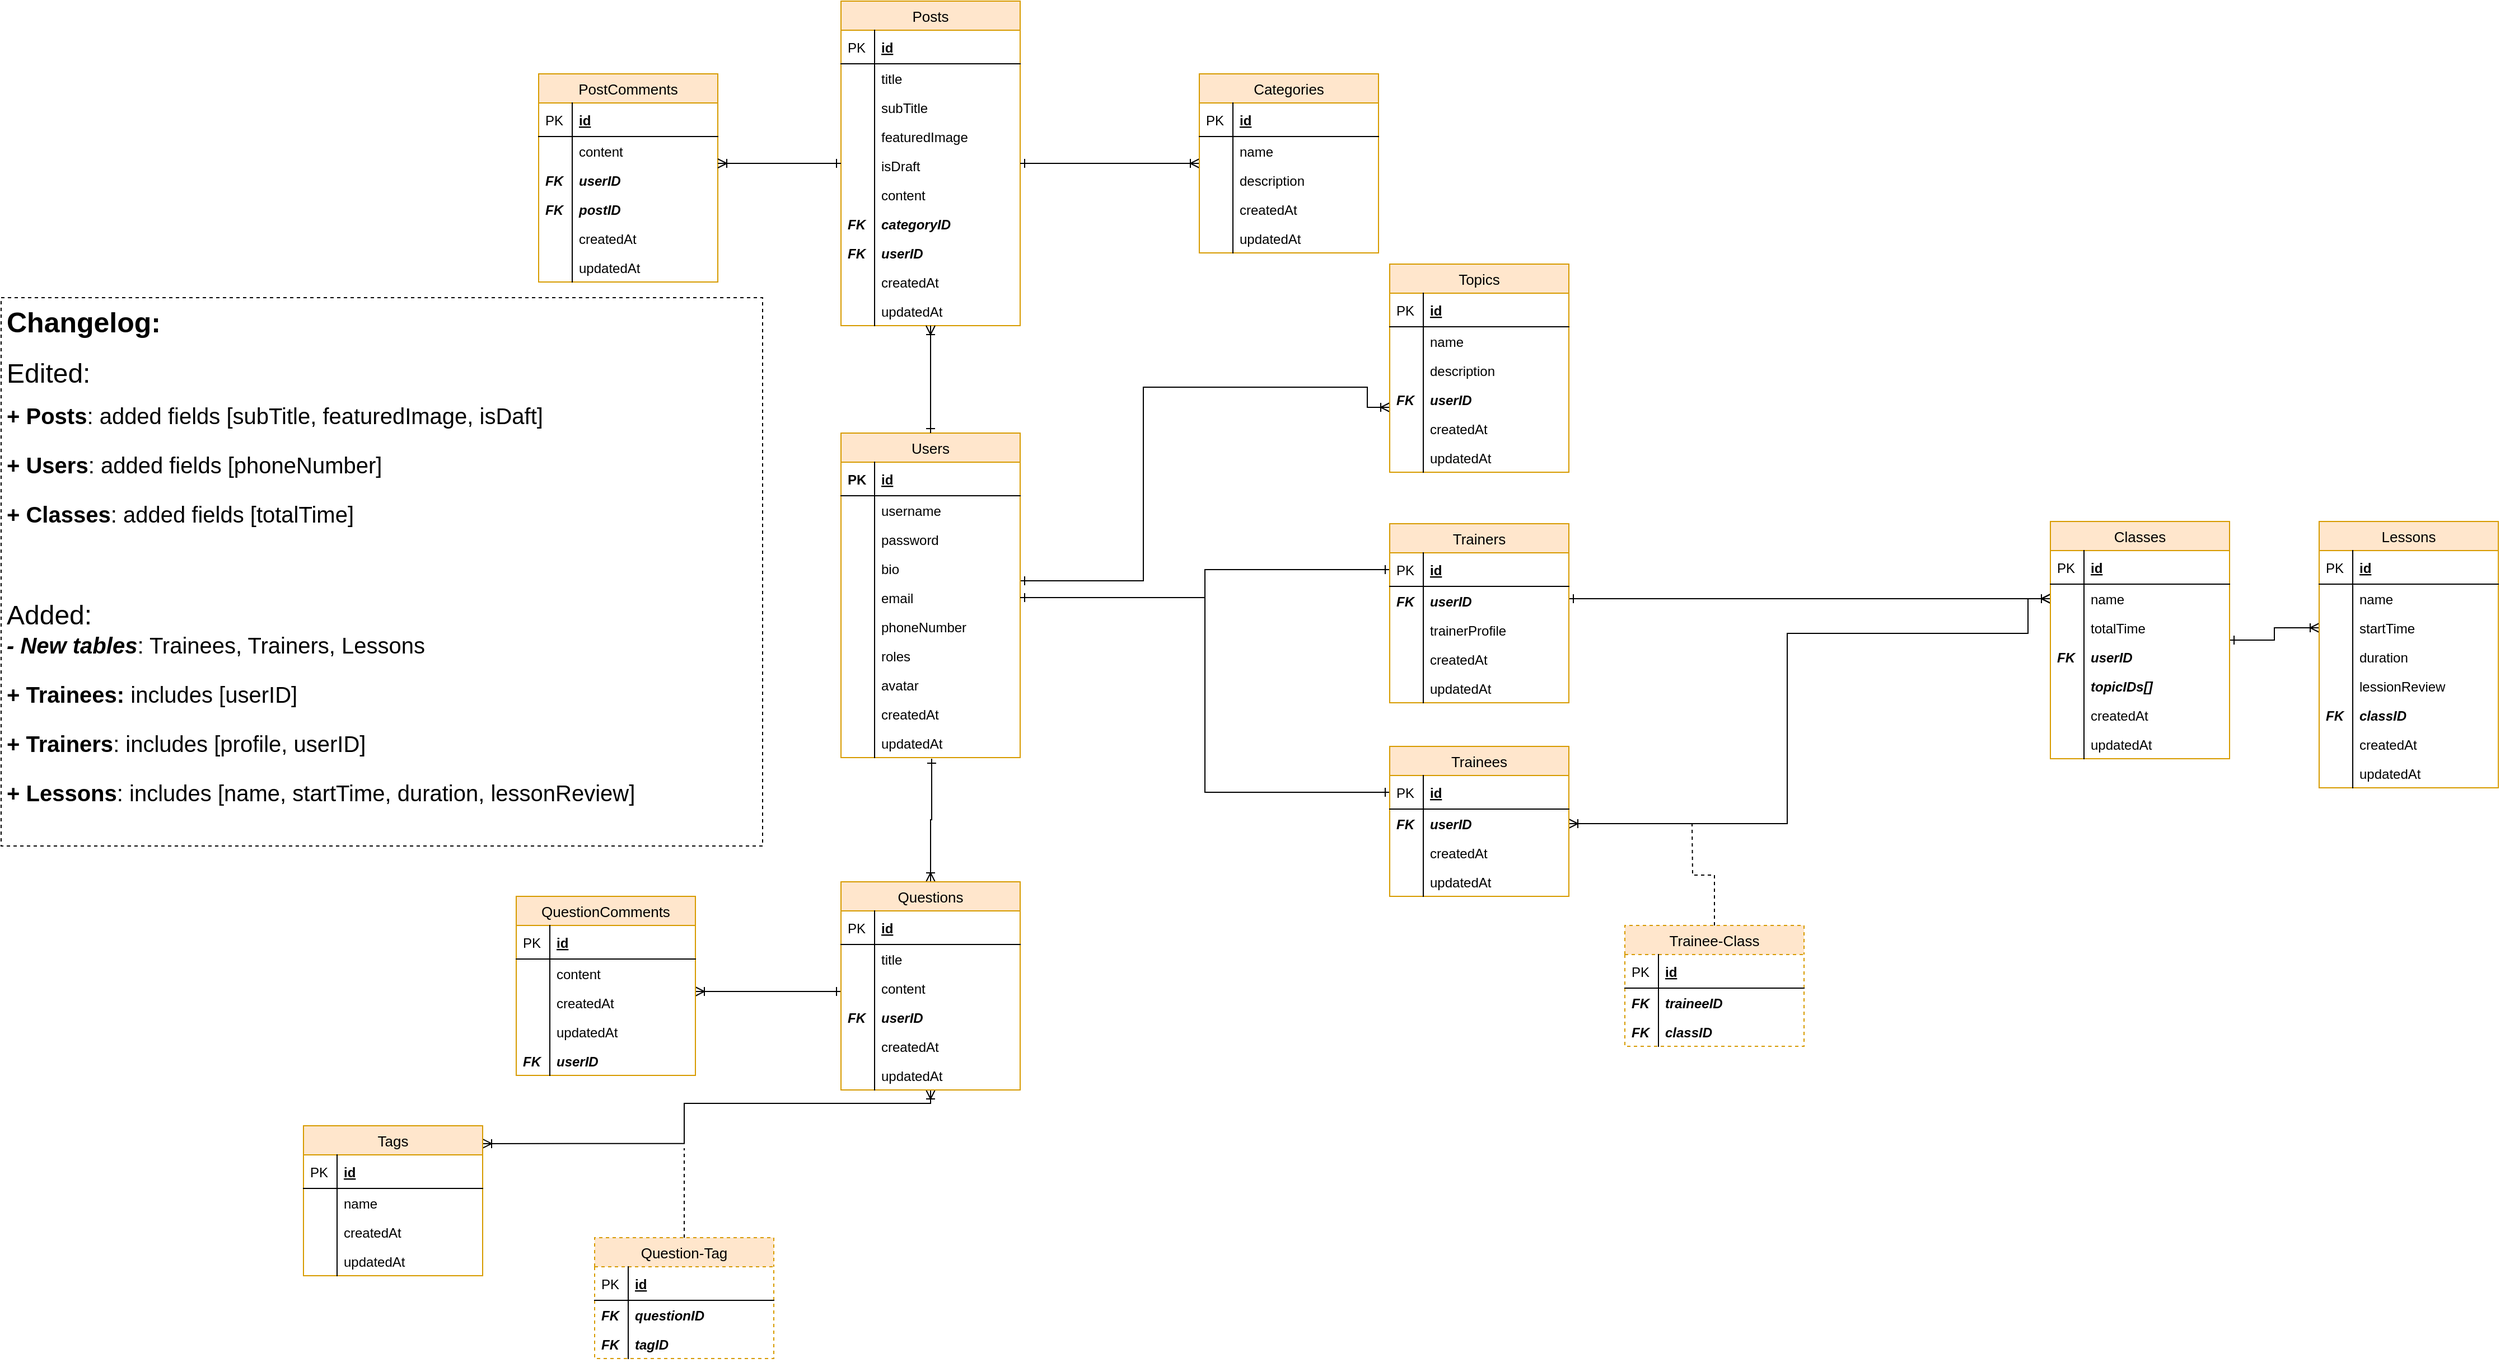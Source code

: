 <mxfile version="13.7.6" type="device" pages="2"><diagram id="nZbb9tQ7RvHROSYS7ypZ" name="version 0.3"><mxGraphModel dx="1902" dy="943" grid="1" gridSize="10" guides="1" tooltips="1" connect="1" arrows="1" fold="1" page="0" pageScale="1" pageWidth="827" pageHeight="1169" math="0" shadow="0"><root><mxCell id="54XnjmaiA8ZdQUHrvSXc-0"/><mxCell id="54XnjmaiA8ZdQUHrvSXc-1" parent="54XnjmaiA8ZdQUHrvSXc-0"/><mxCell id="tf3nRXd2wbwcFMZxASCr-0" style="edgeStyle=orthogonalEdgeStyle;rounded=0;orthogonalLoop=1;jettySize=auto;html=1;entryX=0;entryY=0.769;entryDx=0;entryDy=0;startArrow=ERone;startFill=0;endArrow=ERoneToMany;endFill=0;entryPerimeter=0;" parent="54XnjmaiA8ZdQUHrvSXc-1" source="tf3nRXd2wbwcFMZxASCr-1" edge="1"><mxGeometry relative="1" as="geometry"><Array as="points"><mxPoint x="350" y="173"/><mxPoint x="350"/><mxPoint x="550"/><mxPoint x="550" y="18"/></Array><mxPoint x="570" y="17.994" as="targetPoint"/></mxGeometry></mxCell><mxCell id="tf3nRXd2wbwcFMZxASCr-1" value="Users" style="swimlane;fontStyle=0;childLayout=stackLayout;horizontal=1;startSize=26;fillColor=#ffe6cc;horizontalStack=0;resizeParent=1;resizeParentMax=0;resizeLast=0;collapsible=1;marginBottom=0;swimlaneFillColor=#ffffff;align=center;strokeWidth=1;fontSize=13;strokeColor=#d79b00;" parent="54XnjmaiA8ZdQUHrvSXc-1" vertex="1"><mxGeometry x="80" y="41" width="160" height="290" as="geometry"/></mxCell><mxCell id="tf3nRXd2wbwcFMZxASCr-2" value="id" style="shape=partialRectangle;top=0;left=0;right=0;bottom=1;align=left;verticalAlign=middle;fillColor=none;spacingLeft=34;spacingRight=4;overflow=hidden;rotatable=0;points=[[0,0.5],[1,0.5]];portConstraint=eastwest;dropTarget=0;fontStyle=5;" parent="tf3nRXd2wbwcFMZxASCr-1" vertex="1"><mxGeometry y="26" width="160" height="30" as="geometry"/></mxCell><mxCell id="tf3nRXd2wbwcFMZxASCr-3" value="PK" style="shape=partialRectangle;top=0;left=0;bottom=0;fillColor=none;align=left;verticalAlign=middle;spacingLeft=4;spacingRight=4;overflow=hidden;rotatable=0;points=[];portConstraint=eastwest;part=1;fontStyle=1" parent="tf3nRXd2wbwcFMZxASCr-2" vertex="1" connectable="0"><mxGeometry width="30" height="30" as="geometry"/></mxCell><mxCell id="tf3nRXd2wbwcFMZxASCr-4" value="username" style="shape=partialRectangle;top=0;left=0;right=0;bottom=0;align=left;verticalAlign=top;fillColor=none;spacingLeft=34;spacingRight=4;overflow=hidden;rotatable=0;points=[[0,0.5],[1,0.5]];portConstraint=eastwest;dropTarget=0;fontStyle=0" parent="tf3nRXd2wbwcFMZxASCr-1" vertex="1"><mxGeometry y="56" width="160" height="26" as="geometry"/></mxCell><mxCell id="tf3nRXd2wbwcFMZxASCr-5" value="" style="shape=partialRectangle;top=0;left=0;bottom=0;fillColor=none;align=left;verticalAlign=top;spacingLeft=4;spacingRight=4;overflow=hidden;rotatable=0;points=[];portConstraint=eastwest;part=1;fontStyle=2" parent="tf3nRXd2wbwcFMZxASCr-4" vertex="1" connectable="0"><mxGeometry width="30" height="26" as="geometry"/></mxCell><mxCell id="tf3nRXd2wbwcFMZxASCr-6" value="password" style="shape=partialRectangle;top=0;left=0;right=0;bottom=0;align=left;verticalAlign=top;fillColor=none;spacingLeft=34;spacingRight=4;overflow=hidden;rotatable=0;points=[[0,0.5],[1,0.5]];portConstraint=eastwest;dropTarget=0;" parent="tf3nRXd2wbwcFMZxASCr-1" vertex="1"><mxGeometry y="82" width="160" height="26" as="geometry"/></mxCell><mxCell id="tf3nRXd2wbwcFMZxASCr-7" value="" style="shape=partialRectangle;top=0;left=0;bottom=0;fillColor=none;align=left;verticalAlign=top;spacingLeft=4;spacingRight=4;overflow=hidden;rotatable=0;points=[];portConstraint=eastwest;part=1;" parent="tf3nRXd2wbwcFMZxASCr-6" vertex="1" connectable="0"><mxGeometry width="30" height="26" as="geometry"/></mxCell><mxCell id="tf3nRXd2wbwcFMZxASCr-8" value="bio" style="shape=partialRectangle;top=0;left=0;right=0;bottom=0;align=left;verticalAlign=top;fillColor=none;spacingLeft=34;spacingRight=4;overflow=hidden;rotatable=0;points=[[0,0.5],[1,0.5]];portConstraint=eastwest;dropTarget=0;" parent="tf3nRXd2wbwcFMZxASCr-1" vertex="1"><mxGeometry y="108" width="160" height="26" as="geometry"/></mxCell><mxCell id="tf3nRXd2wbwcFMZxASCr-9" value="" style="shape=partialRectangle;top=0;left=0;bottom=0;fillColor=none;align=left;verticalAlign=top;spacingLeft=4;spacingRight=4;overflow=hidden;rotatable=0;points=[];portConstraint=eastwest;part=1;" parent="tf3nRXd2wbwcFMZxASCr-8" vertex="1" connectable="0"><mxGeometry width="30" height="26" as="geometry"/></mxCell><mxCell id="tf3nRXd2wbwcFMZxASCr-10" value="email" style="shape=partialRectangle;top=0;left=0;right=0;bottom=0;align=left;verticalAlign=top;fillColor=none;spacingLeft=34;spacingRight=4;overflow=hidden;rotatable=0;points=[[0,0.5],[1,0.5]];portConstraint=eastwest;dropTarget=0;" parent="tf3nRXd2wbwcFMZxASCr-1" vertex="1"><mxGeometry y="134" width="160" height="26" as="geometry"/></mxCell><mxCell id="tf3nRXd2wbwcFMZxASCr-11" value="" style="shape=partialRectangle;top=0;left=0;bottom=0;fillColor=none;align=left;verticalAlign=top;spacingLeft=4;spacingRight=4;overflow=hidden;rotatable=0;points=[];portConstraint=eastwest;part=1;" parent="tf3nRXd2wbwcFMZxASCr-10" vertex="1" connectable="0"><mxGeometry width="30" height="26" as="geometry"/></mxCell><mxCell id="tf3nRXd2wbwcFMZxASCr-12" value="phoneNumber" style="shape=partialRectangle;top=0;left=0;right=0;bottom=0;align=left;verticalAlign=top;fillColor=none;spacingLeft=34;spacingRight=4;overflow=hidden;rotatable=0;points=[[0,0.5],[1,0.5]];portConstraint=eastwest;dropTarget=0;" parent="tf3nRXd2wbwcFMZxASCr-1" vertex="1"><mxGeometry y="160" width="160" height="26" as="geometry"/></mxCell><mxCell id="tf3nRXd2wbwcFMZxASCr-13" value="" style="shape=partialRectangle;top=0;left=0;bottom=0;fillColor=none;align=left;verticalAlign=top;spacingLeft=4;spacingRight=4;overflow=hidden;rotatable=0;points=[];portConstraint=eastwest;part=1;" parent="tf3nRXd2wbwcFMZxASCr-12" vertex="1" connectable="0"><mxGeometry width="30" height="26" as="geometry"/></mxCell><mxCell id="tf3nRXd2wbwcFMZxASCr-14" value="roles" style="shape=partialRectangle;top=0;left=0;right=0;bottom=0;align=left;verticalAlign=top;fillColor=none;spacingLeft=34;spacingRight=4;overflow=hidden;rotatable=0;points=[[0,0.5],[1,0.5]];portConstraint=eastwest;dropTarget=0;" parent="tf3nRXd2wbwcFMZxASCr-1" vertex="1"><mxGeometry y="186" width="160" height="26" as="geometry"/></mxCell><mxCell id="tf3nRXd2wbwcFMZxASCr-15" value="" style="shape=partialRectangle;top=0;left=0;bottom=0;fillColor=none;align=left;verticalAlign=top;spacingLeft=4;spacingRight=4;overflow=hidden;rotatable=0;points=[];portConstraint=eastwest;part=1;" parent="tf3nRXd2wbwcFMZxASCr-14" vertex="1" connectable="0"><mxGeometry width="30" height="26" as="geometry"/></mxCell><mxCell id="tf3nRXd2wbwcFMZxASCr-16" value="avatar" style="shape=partialRectangle;top=0;left=0;right=0;bottom=0;align=left;verticalAlign=top;fillColor=none;spacingLeft=34;spacingRight=4;overflow=hidden;rotatable=0;points=[[0,0.5],[1,0.5]];portConstraint=eastwest;dropTarget=0;" parent="tf3nRXd2wbwcFMZxASCr-1" vertex="1"><mxGeometry y="212" width="160" height="26" as="geometry"/></mxCell><mxCell id="tf3nRXd2wbwcFMZxASCr-17" value="" style="shape=partialRectangle;top=0;left=0;bottom=0;fillColor=none;align=left;verticalAlign=top;spacingLeft=4;spacingRight=4;overflow=hidden;rotatable=0;points=[];portConstraint=eastwest;part=1;" parent="tf3nRXd2wbwcFMZxASCr-16" vertex="1" connectable="0"><mxGeometry width="30" height="26" as="geometry"/></mxCell><mxCell id="tf3nRXd2wbwcFMZxASCr-18" value="createdAt" style="shape=partialRectangle;top=0;left=0;right=0;bottom=0;align=left;verticalAlign=top;fillColor=none;spacingLeft=34;spacingRight=4;overflow=hidden;rotatable=0;points=[[0,0.5],[1,0.5]];portConstraint=eastwest;dropTarget=0;" parent="tf3nRXd2wbwcFMZxASCr-1" vertex="1"><mxGeometry y="238" width="160" height="26" as="geometry"/></mxCell><mxCell id="tf3nRXd2wbwcFMZxASCr-19" value="" style="shape=partialRectangle;top=0;left=0;bottom=0;fillColor=none;align=left;verticalAlign=top;spacingLeft=4;spacingRight=4;overflow=hidden;rotatable=0;points=[];portConstraint=eastwest;part=1;" parent="tf3nRXd2wbwcFMZxASCr-18" vertex="1" connectable="0"><mxGeometry width="30" height="26" as="geometry"/></mxCell><mxCell id="tf3nRXd2wbwcFMZxASCr-20" value="updatedAt" style="shape=partialRectangle;top=0;left=0;right=0;bottom=0;align=left;verticalAlign=top;fillColor=none;spacingLeft=34;spacingRight=4;overflow=hidden;rotatable=0;points=[[0,0.5],[1,0.5]];portConstraint=eastwest;dropTarget=0;" parent="tf3nRXd2wbwcFMZxASCr-1" vertex="1"><mxGeometry y="264" width="160" height="26" as="geometry"/></mxCell><mxCell id="tf3nRXd2wbwcFMZxASCr-21" value="" style="shape=partialRectangle;top=0;left=0;bottom=0;fillColor=none;align=left;verticalAlign=top;spacingLeft=4;spacingRight=4;overflow=hidden;rotatable=0;points=[];portConstraint=eastwest;part=1;" parent="tf3nRXd2wbwcFMZxASCr-20" vertex="1" connectable="0"><mxGeometry width="30" height="26" as="geometry"/></mxCell><mxCell id="tf3nRXd2wbwcFMZxASCr-22" style="edgeStyle=orthogonalEdgeStyle;rounded=0;orthogonalLoop=1;jettySize=auto;html=1;entryX=0.506;entryY=1.038;entryDx=0;entryDy=0;entryPerimeter=0;startArrow=ERoneToMany;startFill=0;endArrow=ERone;endFill=0;" parent="54XnjmaiA8ZdQUHrvSXc-1" source="tf3nRXd2wbwcFMZxASCr-90" target="tf3nRXd2wbwcFMZxASCr-20" edge="1"><mxGeometry relative="1" as="geometry"/></mxCell><mxCell id="tf3nRXd2wbwcFMZxASCr-23" style="edgeStyle=orthogonalEdgeStyle;rounded=0;orthogonalLoop=1;jettySize=auto;html=1;entryX=1;entryY=0.119;entryDx=0;entryDy=0;entryPerimeter=0;startArrow=ERoneToMany;startFill=0;endArrow=ERoneToMany;endFill=0;" parent="54XnjmaiA8ZdQUHrvSXc-1" source="tf3nRXd2wbwcFMZxASCr-90" target="tf3nRXd2wbwcFMZxASCr-46" edge="1"><mxGeometry relative="1" as="geometry"><Array as="points"><mxPoint x="160" y="640"/><mxPoint x="-60" y="640"/><mxPoint x="-60" y="676"/></Array></mxGeometry></mxCell><mxCell id="tf3nRXd2wbwcFMZxASCr-24" style="edgeStyle=orthogonalEdgeStyle;rounded=0;orthogonalLoop=1;jettySize=auto;html=1;startArrow=ERoneToMany;startFill=0;endArrow=ERone;endFill=0;" parent="54XnjmaiA8ZdQUHrvSXc-1" source="tf3nRXd2wbwcFMZxASCr-103" edge="1"><mxGeometry relative="1" as="geometry"><mxPoint x="80" y="540" as="targetPoint"/><Array as="points"><mxPoint x="80" y="540"/></Array></mxGeometry></mxCell><mxCell id="tf3nRXd2wbwcFMZxASCr-25" value="Posts" style="swimlane;fontStyle=0;childLayout=stackLayout;horizontal=1;startSize=26;fillColor=#ffe6cc;horizontalStack=0;resizeParent=1;resizeParentMax=0;resizeLast=0;collapsible=1;marginBottom=0;swimlaneFillColor=#ffffff;align=center;strokeWidth=1;fontSize=13;strokeColor=#d79b00;" parent="54XnjmaiA8ZdQUHrvSXc-1" vertex="1"><mxGeometry x="80" y="-345" width="160" height="290" as="geometry"/></mxCell><mxCell id="tf3nRXd2wbwcFMZxASCr-26" value="id" style="shape=partialRectangle;top=0;left=0;right=0;bottom=1;align=left;verticalAlign=middle;fillColor=none;spacingLeft=34;spacingRight=4;overflow=hidden;rotatable=0;points=[[0,0.5],[1,0.5]];portConstraint=eastwest;dropTarget=0;fontStyle=5;" parent="tf3nRXd2wbwcFMZxASCr-25" vertex="1"><mxGeometry y="26" width="160" height="30" as="geometry"/></mxCell><mxCell id="tf3nRXd2wbwcFMZxASCr-27" value="PK" style="shape=partialRectangle;top=0;left=0;bottom=0;fillColor=none;align=left;verticalAlign=middle;spacingLeft=4;spacingRight=4;overflow=hidden;rotatable=0;points=[];portConstraint=eastwest;part=1;" parent="tf3nRXd2wbwcFMZxASCr-26" vertex="1" connectable="0"><mxGeometry width="30" height="30" as="geometry"/></mxCell><mxCell id="tf3nRXd2wbwcFMZxASCr-28" value="title" style="shape=partialRectangle;top=0;left=0;right=0;bottom=0;align=left;verticalAlign=top;fillColor=none;spacingLeft=34;spacingRight=4;overflow=hidden;rotatable=0;points=[[0,0.5],[1,0.5]];portConstraint=eastwest;dropTarget=0;" parent="tf3nRXd2wbwcFMZxASCr-25" vertex="1"><mxGeometry y="56" width="160" height="26" as="geometry"/></mxCell><mxCell id="tf3nRXd2wbwcFMZxASCr-29" value="" style="shape=partialRectangle;top=0;left=0;bottom=0;fillColor=none;align=left;verticalAlign=top;spacingLeft=4;spacingRight=4;overflow=hidden;rotatable=0;points=[];portConstraint=eastwest;part=1;" parent="tf3nRXd2wbwcFMZxASCr-28" vertex="1" connectable="0"><mxGeometry width="30" height="26" as="geometry"/></mxCell><mxCell id="tf3nRXd2wbwcFMZxASCr-30" value="subTitle" style="shape=partialRectangle;top=0;left=0;right=0;bottom=0;align=left;verticalAlign=top;fillColor=none;spacingLeft=34;spacingRight=4;overflow=hidden;rotatable=0;points=[[0,0.5],[1,0.5]];portConstraint=eastwest;dropTarget=0;" parent="tf3nRXd2wbwcFMZxASCr-25" vertex="1"><mxGeometry y="82" width="160" height="26" as="geometry"/></mxCell><mxCell id="tf3nRXd2wbwcFMZxASCr-31" value="" style="shape=partialRectangle;top=0;left=0;bottom=0;fillColor=none;align=left;verticalAlign=top;spacingLeft=4;spacingRight=4;overflow=hidden;rotatable=0;points=[];portConstraint=eastwest;part=1;" parent="tf3nRXd2wbwcFMZxASCr-30" vertex="1" connectable="0"><mxGeometry width="30" height="26" as="geometry"/></mxCell><mxCell id="tf3nRXd2wbwcFMZxASCr-32" value="featuredImage" style="shape=partialRectangle;top=0;left=0;right=0;bottom=0;align=left;verticalAlign=top;fillColor=none;spacingLeft=34;spacingRight=4;overflow=hidden;rotatable=0;points=[[0,0.5],[1,0.5]];portConstraint=eastwest;dropTarget=0;" parent="tf3nRXd2wbwcFMZxASCr-25" vertex="1"><mxGeometry y="108" width="160" height="26" as="geometry"/></mxCell><mxCell id="tf3nRXd2wbwcFMZxASCr-33" value="" style="shape=partialRectangle;top=0;left=0;bottom=0;fillColor=none;align=left;verticalAlign=top;spacingLeft=4;spacingRight=4;overflow=hidden;rotatable=0;points=[];portConstraint=eastwest;part=1;" parent="tf3nRXd2wbwcFMZxASCr-32" vertex="1" connectable="0"><mxGeometry width="30" height="26" as="geometry"/></mxCell><mxCell id="tf3nRXd2wbwcFMZxASCr-34" value="isDraft" style="shape=partialRectangle;top=0;left=0;right=0;bottom=0;align=left;verticalAlign=top;fillColor=none;spacingLeft=34;spacingRight=4;overflow=hidden;rotatable=0;points=[[0,0.5],[1,0.5]];portConstraint=eastwest;dropTarget=0;" parent="tf3nRXd2wbwcFMZxASCr-25" vertex="1"><mxGeometry y="134" width="160" height="26" as="geometry"/></mxCell><mxCell id="tf3nRXd2wbwcFMZxASCr-35" value="" style="shape=partialRectangle;top=0;left=0;bottom=0;fillColor=none;align=left;verticalAlign=top;spacingLeft=4;spacingRight=4;overflow=hidden;rotatable=0;points=[];portConstraint=eastwest;part=1;" parent="tf3nRXd2wbwcFMZxASCr-34" vertex="1" connectable="0"><mxGeometry width="30" height="26" as="geometry"/></mxCell><mxCell id="tf3nRXd2wbwcFMZxASCr-36" value="content" style="shape=partialRectangle;top=0;left=0;right=0;bottom=0;align=left;verticalAlign=top;fillColor=none;spacingLeft=34;spacingRight=4;overflow=hidden;rotatable=0;points=[[0,0.5],[1,0.5]];portConstraint=eastwest;dropTarget=0;" parent="tf3nRXd2wbwcFMZxASCr-25" vertex="1"><mxGeometry y="160" width="160" height="26" as="geometry"/></mxCell><mxCell id="tf3nRXd2wbwcFMZxASCr-37" value="" style="shape=partialRectangle;top=0;left=0;bottom=0;fillColor=none;align=left;verticalAlign=top;spacingLeft=4;spacingRight=4;overflow=hidden;rotatable=0;points=[];portConstraint=eastwest;part=1;" parent="tf3nRXd2wbwcFMZxASCr-36" vertex="1" connectable="0"><mxGeometry width="30" height="26" as="geometry"/></mxCell><mxCell id="tf3nRXd2wbwcFMZxASCr-38" value="categoryID" style="shape=partialRectangle;top=0;left=0;right=0;bottom=0;align=left;verticalAlign=top;fillColor=none;spacingLeft=34;spacingRight=4;overflow=hidden;rotatable=0;points=[[0,0.5],[1,0.5]];portConstraint=eastwest;dropTarget=0;fontStyle=3" parent="tf3nRXd2wbwcFMZxASCr-25" vertex="1"><mxGeometry y="186" width="160" height="26" as="geometry"/></mxCell><mxCell id="tf3nRXd2wbwcFMZxASCr-39" value="FK" style="shape=partialRectangle;top=0;left=0;bottom=0;fillColor=none;align=left;verticalAlign=top;spacingLeft=4;spacingRight=4;overflow=hidden;rotatable=0;points=[];portConstraint=eastwest;part=1;fontStyle=3" parent="tf3nRXd2wbwcFMZxASCr-38" vertex="1" connectable="0"><mxGeometry width="30" height="26" as="geometry"/></mxCell><mxCell id="tf3nRXd2wbwcFMZxASCr-40" value="userID" style="shape=partialRectangle;top=0;left=0;right=0;bottom=0;align=left;verticalAlign=top;fillColor=none;spacingLeft=34;spacingRight=4;overflow=hidden;rotatable=0;points=[[0,0.5],[1,0.5]];portConstraint=eastwest;dropTarget=0;fontStyle=3" parent="tf3nRXd2wbwcFMZxASCr-25" vertex="1"><mxGeometry y="212" width="160" height="26" as="geometry"/></mxCell><mxCell id="tf3nRXd2wbwcFMZxASCr-41" value="FK" style="shape=partialRectangle;top=0;left=0;bottom=0;fillColor=none;align=left;verticalAlign=top;spacingLeft=4;spacingRight=4;overflow=hidden;rotatable=0;points=[];portConstraint=eastwest;part=1;fontStyle=3" parent="tf3nRXd2wbwcFMZxASCr-40" vertex="1" connectable="0"><mxGeometry width="30" height="26" as="geometry"/></mxCell><mxCell id="tf3nRXd2wbwcFMZxASCr-42" value="createdAt" style="shape=partialRectangle;top=0;left=0;right=0;bottom=0;align=left;verticalAlign=top;fillColor=none;spacingLeft=34;spacingRight=4;overflow=hidden;rotatable=0;points=[[0,0.5],[1,0.5]];portConstraint=eastwest;dropTarget=0;" parent="tf3nRXd2wbwcFMZxASCr-25" vertex="1"><mxGeometry y="238" width="160" height="26" as="geometry"/></mxCell><mxCell id="tf3nRXd2wbwcFMZxASCr-43" value="" style="shape=partialRectangle;top=0;left=0;bottom=0;fillColor=none;align=left;verticalAlign=top;spacingLeft=4;spacingRight=4;overflow=hidden;rotatable=0;points=[];portConstraint=eastwest;part=1;" parent="tf3nRXd2wbwcFMZxASCr-42" vertex="1" connectable="0"><mxGeometry width="30" height="26" as="geometry"/></mxCell><mxCell id="tf3nRXd2wbwcFMZxASCr-44" value="updatedAt" style="shape=partialRectangle;top=0;left=0;right=0;bottom=0;align=left;verticalAlign=top;fillColor=none;spacingLeft=34;spacingRight=4;overflow=hidden;rotatable=0;points=[[0,0.5],[1,0.5]];portConstraint=eastwest;dropTarget=0;" parent="tf3nRXd2wbwcFMZxASCr-25" vertex="1"><mxGeometry y="264" width="160" height="26" as="geometry"/></mxCell><mxCell id="tf3nRXd2wbwcFMZxASCr-45" value="" style="shape=partialRectangle;top=0;left=0;bottom=0;fillColor=none;align=left;verticalAlign=top;spacingLeft=4;spacingRight=4;overflow=hidden;rotatable=0;points=[];portConstraint=eastwest;part=1;" parent="tf3nRXd2wbwcFMZxASCr-44" vertex="1" connectable="0"><mxGeometry width="30" height="26" as="geometry"/></mxCell><mxCell id="tf3nRXd2wbwcFMZxASCr-46" value="Tags" style="swimlane;fontStyle=0;childLayout=stackLayout;horizontal=1;startSize=26;fillColor=#ffe6cc;horizontalStack=0;resizeParent=1;resizeParentMax=0;resizeLast=0;collapsible=1;marginBottom=0;swimlaneFillColor=#ffffff;align=center;strokeWidth=1;fontSize=13;strokeColor=#d79b00;" parent="54XnjmaiA8ZdQUHrvSXc-1" vertex="1"><mxGeometry x="-400" y="660" width="160" height="134" as="geometry"/></mxCell><mxCell id="tf3nRXd2wbwcFMZxASCr-47" value="id" style="shape=partialRectangle;top=0;left=0;right=0;bottom=1;align=left;verticalAlign=middle;fillColor=none;spacingLeft=34;spacingRight=4;overflow=hidden;rotatable=0;points=[[0,0.5],[1,0.5]];portConstraint=eastwest;dropTarget=0;fontStyle=5;" parent="tf3nRXd2wbwcFMZxASCr-46" vertex="1"><mxGeometry y="26" width="160" height="30" as="geometry"/></mxCell><mxCell id="tf3nRXd2wbwcFMZxASCr-48" value="PK" style="shape=partialRectangle;top=0;left=0;bottom=0;fillColor=none;align=left;verticalAlign=middle;spacingLeft=4;spacingRight=4;overflow=hidden;rotatable=0;points=[];portConstraint=eastwest;part=1;" parent="tf3nRXd2wbwcFMZxASCr-47" vertex="1" connectable="0"><mxGeometry width="30" height="30" as="geometry"/></mxCell><mxCell id="tf3nRXd2wbwcFMZxASCr-49" value="name" style="shape=partialRectangle;top=0;left=0;right=0;bottom=0;align=left;verticalAlign=top;fillColor=none;spacingLeft=34;spacingRight=4;overflow=hidden;rotatable=0;points=[[0,0.5],[1,0.5]];portConstraint=eastwest;dropTarget=0;" parent="tf3nRXd2wbwcFMZxASCr-46" vertex="1"><mxGeometry y="56" width="160" height="26" as="geometry"/></mxCell><mxCell id="tf3nRXd2wbwcFMZxASCr-50" value="" style="shape=partialRectangle;top=0;left=0;bottom=0;fillColor=none;align=left;verticalAlign=top;spacingLeft=4;spacingRight=4;overflow=hidden;rotatable=0;points=[];portConstraint=eastwest;part=1;" parent="tf3nRXd2wbwcFMZxASCr-49" vertex="1" connectable="0"><mxGeometry width="30" height="26" as="geometry"/></mxCell><mxCell id="tf3nRXd2wbwcFMZxASCr-51" value="createdAt" style="shape=partialRectangle;top=0;left=0;right=0;bottom=0;align=left;verticalAlign=top;fillColor=none;spacingLeft=34;spacingRight=4;overflow=hidden;rotatable=0;points=[[0,0.5],[1,0.5]];portConstraint=eastwest;dropTarget=0;" parent="tf3nRXd2wbwcFMZxASCr-46" vertex="1"><mxGeometry y="82" width="160" height="26" as="geometry"/></mxCell><mxCell id="tf3nRXd2wbwcFMZxASCr-52" value="" style="shape=partialRectangle;top=0;left=0;bottom=0;fillColor=none;align=left;verticalAlign=top;spacingLeft=4;spacingRight=4;overflow=hidden;rotatable=0;points=[];portConstraint=eastwest;part=1;" parent="tf3nRXd2wbwcFMZxASCr-51" vertex="1" connectable="0"><mxGeometry width="30" height="26" as="geometry"/></mxCell><mxCell id="tf3nRXd2wbwcFMZxASCr-53" value="updatedAt" style="shape=partialRectangle;top=0;left=0;right=0;bottom=0;align=left;verticalAlign=top;fillColor=none;spacingLeft=34;spacingRight=4;overflow=hidden;rotatable=0;points=[[0,0.5],[1,0.5]];portConstraint=eastwest;dropTarget=0;" parent="tf3nRXd2wbwcFMZxASCr-46" vertex="1"><mxGeometry y="108" width="160" height="26" as="geometry"/></mxCell><mxCell id="tf3nRXd2wbwcFMZxASCr-54" value="" style="shape=partialRectangle;top=0;left=0;bottom=0;fillColor=none;align=left;verticalAlign=top;spacingLeft=4;spacingRight=4;overflow=hidden;rotatable=0;points=[];portConstraint=eastwest;part=1;" parent="tf3nRXd2wbwcFMZxASCr-53" vertex="1" connectable="0"><mxGeometry width="30" height="26" as="geometry"/></mxCell><mxCell id="tf3nRXd2wbwcFMZxASCr-55" style="edgeStyle=orthogonalEdgeStyle;rounded=0;orthogonalLoop=1;jettySize=auto;html=1;dashed=1;startArrow=none;startFill=0;endArrow=none;endFill=0;" parent="54XnjmaiA8ZdQUHrvSXc-1" source="tf3nRXd2wbwcFMZxASCr-69" edge="1"><mxGeometry relative="1" as="geometry"><mxPoint x="-60" y="680" as="targetPoint"/></mxGeometry></mxCell><mxCell id="tf3nRXd2wbwcFMZxASCr-56" value="PostComments" style="swimlane;fontStyle=0;childLayout=stackLayout;horizontal=1;startSize=26;fillColor=#ffe6cc;horizontalStack=0;resizeParent=1;resizeParentMax=0;resizeLast=0;collapsible=1;marginBottom=0;swimlaneFillColor=#ffffff;align=center;strokeWidth=1;fontSize=13;strokeColor=#d79b00;" parent="54XnjmaiA8ZdQUHrvSXc-1" vertex="1"><mxGeometry x="-190" y="-280" width="160" height="186" as="geometry"/></mxCell><mxCell id="tf3nRXd2wbwcFMZxASCr-57" value="id" style="shape=partialRectangle;top=0;left=0;right=0;bottom=1;align=left;verticalAlign=middle;fillColor=none;spacingLeft=34;spacingRight=4;overflow=hidden;rotatable=0;points=[[0,0.5],[1,0.5]];portConstraint=eastwest;dropTarget=0;fontStyle=5;" parent="tf3nRXd2wbwcFMZxASCr-56" vertex="1"><mxGeometry y="26" width="160" height="30" as="geometry"/></mxCell><mxCell id="tf3nRXd2wbwcFMZxASCr-58" value="PK" style="shape=partialRectangle;top=0;left=0;bottom=0;fillColor=none;align=left;verticalAlign=middle;spacingLeft=4;spacingRight=4;overflow=hidden;rotatable=0;points=[];portConstraint=eastwest;part=1;" parent="tf3nRXd2wbwcFMZxASCr-57" vertex="1" connectable="0"><mxGeometry width="30" height="30" as="geometry"/></mxCell><mxCell id="tf3nRXd2wbwcFMZxASCr-59" value="content" style="shape=partialRectangle;top=0;left=0;right=0;bottom=0;align=left;verticalAlign=top;fillColor=none;spacingLeft=34;spacingRight=4;overflow=hidden;rotatable=0;points=[[0,0.5],[1,0.5]];portConstraint=eastwest;dropTarget=0;" parent="tf3nRXd2wbwcFMZxASCr-56" vertex="1"><mxGeometry y="56" width="160" height="26" as="geometry"/></mxCell><mxCell id="tf3nRXd2wbwcFMZxASCr-60" value="" style="shape=partialRectangle;top=0;left=0;bottom=0;fillColor=none;align=left;verticalAlign=top;spacingLeft=4;spacingRight=4;overflow=hidden;rotatable=0;points=[];portConstraint=eastwest;part=1;" parent="tf3nRXd2wbwcFMZxASCr-59" vertex="1" connectable="0"><mxGeometry width="30" height="26" as="geometry"/></mxCell><mxCell id="tf3nRXd2wbwcFMZxASCr-61" value="userID" style="shape=partialRectangle;top=0;left=0;right=0;bottom=0;align=left;verticalAlign=top;fillColor=none;spacingLeft=34;spacingRight=4;overflow=hidden;rotatable=0;points=[[0,0.5],[1,0.5]];portConstraint=eastwest;dropTarget=0;fontStyle=3" parent="tf3nRXd2wbwcFMZxASCr-56" vertex="1"><mxGeometry y="82" width="160" height="26" as="geometry"/></mxCell><mxCell id="tf3nRXd2wbwcFMZxASCr-62" value="FK" style="shape=partialRectangle;top=0;left=0;bottom=0;fillColor=none;align=left;verticalAlign=top;spacingLeft=4;spacingRight=4;overflow=hidden;rotatable=0;points=[];portConstraint=eastwest;part=1;fontStyle=3" parent="tf3nRXd2wbwcFMZxASCr-61" vertex="1" connectable="0"><mxGeometry width="30" height="26" as="geometry"/></mxCell><mxCell id="tf3nRXd2wbwcFMZxASCr-63" value="postID" style="shape=partialRectangle;top=0;left=0;right=0;bottom=0;align=left;verticalAlign=top;fillColor=none;spacingLeft=34;spacingRight=4;overflow=hidden;rotatable=0;points=[[0,0.5],[1,0.5]];portConstraint=eastwest;dropTarget=0;fontStyle=3" parent="tf3nRXd2wbwcFMZxASCr-56" vertex="1"><mxGeometry y="108" width="160" height="26" as="geometry"/></mxCell><mxCell id="tf3nRXd2wbwcFMZxASCr-64" value="FK" style="shape=partialRectangle;top=0;left=0;bottom=0;fillColor=none;align=left;verticalAlign=top;spacingLeft=4;spacingRight=4;overflow=hidden;rotatable=0;points=[];portConstraint=eastwest;part=1;fontStyle=3" parent="tf3nRXd2wbwcFMZxASCr-63" vertex="1" connectable="0"><mxGeometry width="30" height="26" as="geometry"/></mxCell><mxCell id="tf3nRXd2wbwcFMZxASCr-65" value="createdAt" style="shape=partialRectangle;top=0;left=0;right=0;bottom=0;align=left;verticalAlign=top;fillColor=none;spacingLeft=34;spacingRight=4;overflow=hidden;rotatable=0;points=[[0,0.5],[1,0.5]];portConstraint=eastwest;dropTarget=0;" parent="tf3nRXd2wbwcFMZxASCr-56" vertex="1"><mxGeometry y="134" width="160" height="26" as="geometry"/></mxCell><mxCell id="tf3nRXd2wbwcFMZxASCr-66" value="" style="shape=partialRectangle;top=0;left=0;bottom=0;fillColor=none;align=left;verticalAlign=top;spacingLeft=4;spacingRight=4;overflow=hidden;rotatable=0;points=[];portConstraint=eastwest;part=1;" parent="tf3nRXd2wbwcFMZxASCr-65" vertex="1" connectable="0"><mxGeometry width="30" height="26" as="geometry"/></mxCell><mxCell id="tf3nRXd2wbwcFMZxASCr-67" value="updatedAt" style="shape=partialRectangle;top=0;left=0;right=0;bottom=0;align=left;verticalAlign=top;fillColor=none;spacingLeft=34;spacingRight=4;overflow=hidden;rotatable=0;points=[[0,0.5],[1,0.5]];portConstraint=eastwest;dropTarget=0;" parent="tf3nRXd2wbwcFMZxASCr-56" vertex="1"><mxGeometry y="160" width="160" height="26" as="geometry"/></mxCell><mxCell id="tf3nRXd2wbwcFMZxASCr-68" value="" style="shape=partialRectangle;top=0;left=0;bottom=0;fillColor=none;align=left;verticalAlign=top;spacingLeft=4;spacingRight=4;overflow=hidden;rotatable=0;points=[];portConstraint=eastwest;part=1;" parent="tf3nRXd2wbwcFMZxASCr-67" vertex="1" connectable="0"><mxGeometry width="30" height="26" as="geometry"/></mxCell><mxCell id="tf3nRXd2wbwcFMZxASCr-69" value="Question-Tag" style="swimlane;fontStyle=0;childLayout=stackLayout;horizontal=1;startSize=26;fillColor=#ffe6cc;horizontalStack=0;resizeParent=1;resizeParentMax=0;resizeLast=0;collapsible=1;marginBottom=0;swimlaneFillColor=#ffffff;align=center;strokeWidth=1;fontSize=13;strokeColor=#d79b00;dashed=1;" parent="54XnjmaiA8ZdQUHrvSXc-1" vertex="1"><mxGeometry x="-140" y="760" width="160" height="108" as="geometry"/></mxCell><mxCell id="tf3nRXd2wbwcFMZxASCr-70" value="id" style="shape=partialRectangle;top=0;left=0;right=0;bottom=1;align=left;verticalAlign=middle;fillColor=none;spacingLeft=34;spacingRight=4;overflow=hidden;rotatable=0;points=[[0,0.5],[1,0.5]];portConstraint=eastwest;dropTarget=0;fontStyle=5;" parent="tf3nRXd2wbwcFMZxASCr-69" vertex="1"><mxGeometry y="26" width="160" height="30" as="geometry"/></mxCell><mxCell id="tf3nRXd2wbwcFMZxASCr-71" value="PK" style="shape=partialRectangle;top=0;left=0;bottom=0;fillColor=none;align=left;verticalAlign=middle;spacingLeft=4;spacingRight=4;overflow=hidden;rotatable=0;points=[];portConstraint=eastwest;part=1;" parent="tf3nRXd2wbwcFMZxASCr-70" vertex="1" connectable="0"><mxGeometry width="30" height="30" as="geometry"/></mxCell><mxCell id="tf3nRXd2wbwcFMZxASCr-72" value="questionID" style="shape=partialRectangle;top=0;left=0;right=0;bottom=0;align=left;verticalAlign=top;fillColor=none;spacingLeft=34;spacingRight=4;overflow=hidden;rotatable=0;points=[[0,0.5],[1,0.5]];portConstraint=eastwest;dropTarget=0;fontStyle=3" parent="tf3nRXd2wbwcFMZxASCr-69" vertex="1"><mxGeometry y="56" width="160" height="26" as="geometry"/></mxCell><mxCell id="tf3nRXd2wbwcFMZxASCr-73" value="FK" style="shape=partialRectangle;top=0;left=0;bottom=0;fillColor=none;align=left;verticalAlign=top;spacingLeft=4;spacingRight=4;overflow=hidden;rotatable=0;points=[];portConstraint=eastwest;part=1;fontStyle=3" parent="tf3nRXd2wbwcFMZxASCr-72" vertex="1" connectable="0"><mxGeometry width="30" height="26" as="geometry"/></mxCell><mxCell id="tf3nRXd2wbwcFMZxASCr-74" value="tagID" style="shape=partialRectangle;top=0;left=0;right=0;bottom=0;align=left;verticalAlign=top;fillColor=none;spacingLeft=34;spacingRight=4;overflow=hidden;rotatable=0;points=[[0,0.5],[1,0.5]];portConstraint=eastwest;dropTarget=0;fontStyle=3" parent="tf3nRXd2wbwcFMZxASCr-69" vertex="1"><mxGeometry y="82" width="160" height="26" as="geometry"/></mxCell><mxCell id="tf3nRXd2wbwcFMZxASCr-75" value="FK" style="shape=partialRectangle;top=0;left=0;bottom=0;fillColor=none;align=left;verticalAlign=top;spacingLeft=4;spacingRight=4;overflow=hidden;rotatable=0;points=[];portConstraint=eastwest;part=1;fontStyle=3" parent="tf3nRXd2wbwcFMZxASCr-74" vertex="1" connectable="0"><mxGeometry width="30" height="26" as="geometry"/></mxCell><mxCell id="tf3nRXd2wbwcFMZxASCr-76" style="edgeStyle=orthogonalEdgeStyle;rounded=0;orthogonalLoop=1;jettySize=auto;html=1;entryX=0.5;entryY=0;entryDx=0;entryDy=0;startArrow=ERoneToMany;startFill=0;endArrow=ERone;endFill=0;" parent="54XnjmaiA8ZdQUHrvSXc-1" source="tf3nRXd2wbwcFMZxASCr-25" target="tf3nRXd2wbwcFMZxASCr-1" edge="1"><mxGeometry relative="1" as="geometry"/></mxCell><mxCell id="tf3nRXd2wbwcFMZxASCr-77" style="edgeStyle=orthogonalEdgeStyle;rounded=0;orthogonalLoop=1;jettySize=auto;html=1;startArrow=ERoneToMany;startFill=0;endArrow=ERone;endFill=0;" parent="54XnjmaiA8ZdQUHrvSXc-1" source="tf3nRXd2wbwcFMZxASCr-56" edge="1"><mxGeometry relative="1" as="geometry"><mxPoint x="80" y="-200" as="targetPoint"/><Array as="points"><mxPoint x="70" y="-200"/><mxPoint x="70" y="-200"/></Array></mxGeometry></mxCell><mxCell id="tf3nRXd2wbwcFMZxASCr-78" style="edgeStyle=orthogonalEdgeStyle;rounded=0;orthogonalLoop=1;jettySize=auto;html=1;startArrow=ERoneToMany;startFill=0;endArrow=ERone;endFill=0;" parent="54XnjmaiA8ZdQUHrvSXc-1" source="tf3nRXd2wbwcFMZxASCr-79" edge="1"><mxGeometry relative="1" as="geometry"><mxPoint x="240" y="-200" as="targetPoint"/><Array as="points"><mxPoint x="240" y="-200"/></Array></mxGeometry></mxCell><mxCell id="tf3nRXd2wbwcFMZxASCr-79" value="Categories" style="swimlane;fontStyle=0;childLayout=stackLayout;horizontal=1;startSize=26;fillColor=#ffe6cc;horizontalStack=0;resizeParent=1;resizeParentMax=0;resizeLast=0;collapsible=1;marginBottom=0;swimlaneFillColor=#ffffff;align=center;strokeWidth=1;fontSize=13;strokeColor=#d79b00;" parent="54XnjmaiA8ZdQUHrvSXc-1" vertex="1"><mxGeometry x="400" y="-280" width="160" height="160" as="geometry"/></mxCell><mxCell id="tf3nRXd2wbwcFMZxASCr-80" value="id" style="shape=partialRectangle;top=0;left=0;right=0;bottom=1;align=left;verticalAlign=middle;fillColor=none;spacingLeft=34;spacingRight=4;overflow=hidden;rotatable=0;points=[[0,0.5],[1,0.5]];portConstraint=eastwest;dropTarget=0;fontStyle=5;" parent="tf3nRXd2wbwcFMZxASCr-79" vertex="1"><mxGeometry y="26" width="160" height="30" as="geometry"/></mxCell><mxCell id="tf3nRXd2wbwcFMZxASCr-81" value="PK" style="shape=partialRectangle;top=0;left=0;bottom=0;fillColor=none;align=left;verticalAlign=middle;spacingLeft=4;spacingRight=4;overflow=hidden;rotatable=0;points=[];portConstraint=eastwest;part=1;" parent="tf3nRXd2wbwcFMZxASCr-80" vertex="1" connectable="0"><mxGeometry width="30" height="30" as="geometry"/></mxCell><mxCell id="tf3nRXd2wbwcFMZxASCr-82" value="name" style="shape=partialRectangle;top=0;left=0;right=0;bottom=0;align=left;verticalAlign=top;fillColor=none;spacingLeft=34;spacingRight=4;overflow=hidden;rotatable=0;points=[[0,0.5],[1,0.5]];portConstraint=eastwest;dropTarget=0;" parent="tf3nRXd2wbwcFMZxASCr-79" vertex="1"><mxGeometry y="56" width="160" height="26" as="geometry"/></mxCell><mxCell id="tf3nRXd2wbwcFMZxASCr-83" value="" style="shape=partialRectangle;top=0;left=0;bottom=0;fillColor=none;align=left;verticalAlign=top;spacingLeft=4;spacingRight=4;overflow=hidden;rotatable=0;points=[];portConstraint=eastwest;part=1;" parent="tf3nRXd2wbwcFMZxASCr-82" vertex="1" connectable="0"><mxGeometry width="30" height="26" as="geometry"/></mxCell><mxCell id="tf3nRXd2wbwcFMZxASCr-84" value="description" style="shape=partialRectangle;top=0;left=0;right=0;bottom=0;align=left;verticalAlign=top;fillColor=none;spacingLeft=34;spacingRight=4;overflow=hidden;rotatable=0;points=[[0,0.5],[1,0.5]];portConstraint=eastwest;dropTarget=0;" parent="tf3nRXd2wbwcFMZxASCr-79" vertex="1"><mxGeometry y="82" width="160" height="26" as="geometry"/></mxCell><mxCell id="tf3nRXd2wbwcFMZxASCr-85" value="" style="shape=partialRectangle;top=0;left=0;bottom=0;fillColor=none;align=left;verticalAlign=top;spacingLeft=4;spacingRight=4;overflow=hidden;rotatable=0;points=[];portConstraint=eastwest;part=1;" parent="tf3nRXd2wbwcFMZxASCr-84" vertex="1" connectable="0"><mxGeometry width="30" height="26" as="geometry"/></mxCell><mxCell id="tf3nRXd2wbwcFMZxASCr-86" value="createdAt" style="shape=partialRectangle;top=0;left=0;right=0;bottom=0;align=left;verticalAlign=top;fillColor=none;spacingLeft=34;spacingRight=4;overflow=hidden;rotatable=0;points=[[0,0.5],[1,0.5]];portConstraint=eastwest;dropTarget=0;" parent="tf3nRXd2wbwcFMZxASCr-79" vertex="1"><mxGeometry y="108" width="160" height="26" as="geometry"/></mxCell><mxCell id="tf3nRXd2wbwcFMZxASCr-87" value="" style="shape=partialRectangle;top=0;left=0;bottom=0;fillColor=none;align=left;verticalAlign=top;spacingLeft=4;spacingRight=4;overflow=hidden;rotatable=0;points=[];portConstraint=eastwest;part=1;" parent="tf3nRXd2wbwcFMZxASCr-86" vertex="1" connectable="0"><mxGeometry width="30" height="26" as="geometry"/></mxCell><mxCell id="tf3nRXd2wbwcFMZxASCr-88" value="updatedAt" style="shape=partialRectangle;top=0;left=0;right=0;bottom=0;align=left;verticalAlign=top;fillColor=none;spacingLeft=34;spacingRight=4;overflow=hidden;rotatable=0;points=[[0,0.5],[1,0.5]];portConstraint=eastwest;dropTarget=0;" parent="tf3nRXd2wbwcFMZxASCr-79" vertex="1"><mxGeometry y="134" width="160" height="26" as="geometry"/></mxCell><mxCell id="tf3nRXd2wbwcFMZxASCr-89" value="" style="shape=partialRectangle;top=0;left=0;bottom=0;fillColor=none;align=left;verticalAlign=top;spacingLeft=4;spacingRight=4;overflow=hidden;rotatable=0;points=[];portConstraint=eastwest;part=1;" parent="tf3nRXd2wbwcFMZxASCr-88" vertex="1" connectable="0"><mxGeometry width="30" height="26" as="geometry"/></mxCell><mxCell id="tf3nRXd2wbwcFMZxASCr-90" value="Questions" style="swimlane;fontStyle=0;childLayout=stackLayout;horizontal=1;startSize=26;fillColor=#ffe6cc;horizontalStack=0;resizeParent=1;resizeParentMax=0;resizeLast=0;collapsible=1;marginBottom=0;swimlaneFillColor=#ffffff;align=center;strokeWidth=1;fontSize=13;strokeColor=#d79b00;" parent="54XnjmaiA8ZdQUHrvSXc-1" vertex="1"><mxGeometry x="80" y="442" width="160" height="186" as="geometry"/></mxCell><mxCell id="tf3nRXd2wbwcFMZxASCr-91" value="id" style="shape=partialRectangle;top=0;left=0;right=0;bottom=1;align=left;verticalAlign=middle;fillColor=none;spacingLeft=34;spacingRight=4;overflow=hidden;rotatable=0;points=[[0,0.5],[1,0.5]];portConstraint=eastwest;dropTarget=0;fontStyle=5;" parent="tf3nRXd2wbwcFMZxASCr-90" vertex="1"><mxGeometry y="26" width="160" height="30" as="geometry"/></mxCell><mxCell id="tf3nRXd2wbwcFMZxASCr-92" value="PK" style="shape=partialRectangle;top=0;left=0;bottom=0;fillColor=none;align=left;verticalAlign=middle;spacingLeft=4;spacingRight=4;overflow=hidden;rotatable=0;points=[];portConstraint=eastwest;part=1;" parent="tf3nRXd2wbwcFMZxASCr-91" vertex="1" connectable="0"><mxGeometry width="30" height="30" as="geometry"/></mxCell><mxCell id="tf3nRXd2wbwcFMZxASCr-93" value="title" style="shape=partialRectangle;top=0;left=0;right=0;bottom=0;align=left;verticalAlign=top;fillColor=none;spacingLeft=34;spacingRight=4;overflow=hidden;rotatable=0;points=[[0,0.5],[1,0.5]];portConstraint=eastwest;dropTarget=0;" parent="tf3nRXd2wbwcFMZxASCr-90" vertex="1"><mxGeometry y="56" width="160" height="26" as="geometry"/></mxCell><mxCell id="tf3nRXd2wbwcFMZxASCr-94" value="" style="shape=partialRectangle;top=0;left=0;bottom=0;fillColor=none;align=left;verticalAlign=top;spacingLeft=4;spacingRight=4;overflow=hidden;rotatable=0;points=[];portConstraint=eastwest;part=1;" parent="tf3nRXd2wbwcFMZxASCr-93" vertex="1" connectable="0"><mxGeometry width="30" height="26" as="geometry"/></mxCell><mxCell id="tf3nRXd2wbwcFMZxASCr-95" value="content" style="shape=partialRectangle;top=0;left=0;right=0;bottom=0;align=left;verticalAlign=top;fillColor=none;spacingLeft=34;spacingRight=4;overflow=hidden;rotatable=0;points=[[0,0.5],[1,0.5]];portConstraint=eastwest;dropTarget=0;" parent="tf3nRXd2wbwcFMZxASCr-90" vertex="1"><mxGeometry y="82" width="160" height="26" as="geometry"/></mxCell><mxCell id="tf3nRXd2wbwcFMZxASCr-96" value="" style="shape=partialRectangle;top=0;left=0;bottom=0;fillColor=none;align=left;verticalAlign=top;spacingLeft=4;spacingRight=4;overflow=hidden;rotatable=0;points=[];portConstraint=eastwest;part=1;" parent="tf3nRXd2wbwcFMZxASCr-95" vertex="1" connectable="0"><mxGeometry width="30" height="26" as="geometry"/></mxCell><mxCell id="tf3nRXd2wbwcFMZxASCr-97" value="userID" style="shape=partialRectangle;top=0;left=0;right=0;bottom=0;align=left;verticalAlign=top;fillColor=none;spacingLeft=34;spacingRight=4;overflow=hidden;rotatable=0;points=[[0,0.5],[1,0.5]];portConstraint=eastwest;dropTarget=0;fontStyle=3" parent="tf3nRXd2wbwcFMZxASCr-90" vertex="1"><mxGeometry y="108" width="160" height="26" as="geometry"/></mxCell><mxCell id="tf3nRXd2wbwcFMZxASCr-98" value="FK" style="shape=partialRectangle;top=0;left=0;bottom=0;fillColor=none;align=left;verticalAlign=top;spacingLeft=4;spacingRight=4;overflow=hidden;rotatable=0;points=[];portConstraint=eastwest;part=1;fontStyle=3" parent="tf3nRXd2wbwcFMZxASCr-97" vertex="1" connectable="0"><mxGeometry width="30" height="26" as="geometry"/></mxCell><mxCell id="tf3nRXd2wbwcFMZxASCr-99" value="createdAt" style="shape=partialRectangle;top=0;left=0;right=0;bottom=0;align=left;verticalAlign=top;fillColor=none;spacingLeft=34;spacingRight=4;overflow=hidden;rotatable=0;points=[[0,0.5],[1,0.5]];portConstraint=eastwest;dropTarget=0;" parent="tf3nRXd2wbwcFMZxASCr-90" vertex="1"><mxGeometry y="134" width="160" height="26" as="geometry"/></mxCell><mxCell id="tf3nRXd2wbwcFMZxASCr-100" value="" style="shape=partialRectangle;top=0;left=0;bottom=0;fillColor=none;align=left;verticalAlign=top;spacingLeft=4;spacingRight=4;overflow=hidden;rotatable=0;points=[];portConstraint=eastwest;part=1;" parent="tf3nRXd2wbwcFMZxASCr-99" vertex="1" connectable="0"><mxGeometry width="30" height="26" as="geometry"/></mxCell><mxCell id="tf3nRXd2wbwcFMZxASCr-101" value="updatedAt" style="shape=partialRectangle;top=0;left=0;right=0;bottom=0;align=left;verticalAlign=top;fillColor=none;spacingLeft=34;spacingRight=4;overflow=hidden;rotatable=0;points=[[0,0.5],[1,0.5]];portConstraint=eastwest;dropTarget=0;" parent="tf3nRXd2wbwcFMZxASCr-90" vertex="1"><mxGeometry y="160" width="160" height="26" as="geometry"/></mxCell><mxCell id="tf3nRXd2wbwcFMZxASCr-102" value="" style="shape=partialRectangle;top=0;left=0;bottom=0;fillColor=none;align=left;verticalAlign=top;spacingLeft=4;spacingRight=4;overflow=hidden;rotatable=0;points=[];portConstraint=eastwest;part=1;" parent="tf3nRXd2wbwcFMZxASCr-101" vertex="1" connectable="0"><mxGeometry width="30" height="26" as="geometry"/></mxCell><mxCell id="tf3nRXd2wbwcFMZxASCr-103" value="QuestionComments" style="swimlane;fontStyle=0;childLayout=stackLayout;horizontal=1;startSize=26;fillColor=#ffe6cc;horizontalStack=0;resizeParent=1;resizeParentMax=0;resizeLast=0;collapsible=1;marginBottom=0;swimlaneFillColor=#ffffff;align=center;strokeWidth=1;fontSize=13;strokeColor=#d79b00;" parent="54XnjmaiA8ZdQUHrvSXc-1" vertex="1"><mxGeometry x="-210" y="455" width="160" height="160" as="geometry"/></mxCell><mxCell id="tf3nRXd2wbwcFMZxASCr-104" value="id" style="shape=partialRectangle;top=0;left=0;right=0;bottom=1;align=left;verticalAlign=middle;fillColor=none;spacingLeft=34;spacingRight=4;overflow=hidden;rotatable=0;points=[[0,0.5],[1,0.5]];portConstraint=eastwest;dropTarget=0;fontStyle=5;" parent="tf3nRXd2wbwcFMZxASCr-103" vertex="1"><mxGeometry y="26" width="160" height="30" as="geometry"/></mxCell><mxCell id="tf3nRXd2wbwcFMZxASCr-105" value="PK" style="shape=partialRectangle;top=0;left=0;bottom=0;fillColor=none;align=left;verticalAlign=middle;spacingLeft=4;spacingRight=4;overflow=hidden;rotatable=0;points=[];portConstraint=eastwest;part=1;" parent="tf3nRXd2wbwcFMZxASCr-104" vertex="1" connectable="0"><mxGeometry width="30" height="30" as="geometry"/></mxCell><mxCell id="tf3nRXd2wbwcFMZxASCr-106" value="content" style="shape=partialRectangle;top=0;left=0;right=0;bottom=0;align=left;verticalAlign=top;fillColor=none;spacingLeft=34;spacingRight=4;overflow=hidden;rotatable=0;points=[[0,0.5],[1,0.5]];portConstraint=eastwest;dropTarget=0;" parent="tf3nRXd2wbwcFMZxASCr-103" vertex="1"><mxGeometry y="56" width="160" height="26" as="geometry"/></mxCell><mxCell id="tf3nRXd2wbwcFMZxASCr-107" value="" style="shape=partialRectangle;top=0;left=0;bottom=0;fillColor=none;align=left;verticalAlign=top;spacingLeft=4;spacingRight=4;overflow=hidden;rotatable=0;points=[];portConstraint=eastwest;part=1;" parent="tf3nRXd2wbwcFMZxASCr-106" vertex="1" connectable="0"><mxGeometry width="30" height="26" as="geometry"/></mxCell><mxCell id="tf3nRXd2wbwcFMZxASCr-108" value="createdAt" style="shape=partialRectangle;top=0;left=0;right=0;bottom=0;align=left;verticalAlign=top;fillColor=none;spacingLeft=34;spacingRight=4;overflow=hidden;rotatable=0;points=[[0,0.5],[1,0.5]];portConstraint=eastwest;dropTarget=0;" parent="tf3nRXd2wbwcFMZxASCr-103" vertex="1"><mxGeometry y="82" width="160" height="26" as="geometry"/></mxCell><mxCell id="tf3nRXd2wbwcFMZxASCr-109" value="" style="shape=partialRectangle;top=0;left=0;bottom=0;fillColor=none;align=left;verticalAlign=top;spacingLeft=4;spacingRight=4;overflow=hidden;rotatable=0;points=[];portConstraint=eastwest;part=1;" parent="tf3nRXd2wbwcFMZxASCr-108" vertex="1" connectable="0"><mxGeometry width="30" height="26" as="geometry"/></mxCell><mxCell id="tf3nRXd2wbwcFMZxASCr-110" value="updatedAt" style="shape=partialRectangle;top=0;left=0;right=0;bottom=0;align=left;verticalAlign=top;fillColor=none;spacingLeft=34;spacingRight=4;overflow=hidden;rotatable=0;points=[[0,0.5],[1,0.5]];portConstraint=eastwest;dropTarget=0;" parent="tf3nRXd2wbwcFMZxASCr-103" vertex="1"><mxGeometry y="108" width="160" height="26" as="geometry"/></mxCell><mxCell id="tf3nRXd2wbwcFMZxASCr-111" value="" style="shape=partialRectangle;top=0;left=0;bottom=0;fillColor=none;align=left;verticalAlign=top;spacingLeft=4;spacingRight=4;overflow=hidden;rotatable=0;points=[];portConstraint=eastwest;part=1;" parent="tf3nRXd2wbwcFMZxASCr-110" vertex="1" connectable="0"><mxGeometry width="30" height="26" as="geometry"/></mxCell><mxCell id="tf3nRXd2wbwcFMZxASCr-112" value="userID" style="shape=partialRectangle;top=0;left=0;right=0;bottom=0;align=left;verticalAlign=top;fillColor=none;spacingLeft=34;spacingRight=4;overflow=hidden;rotatable=0;points=[[0,0.5],[1,0.5]];portConstraint=eastwest;dropTarget=0;fontStyle=3" parent="tf3nRXd2wbwcFMZxASCr-103" vertex="1"><mxGeometry y="134" width="160" height="26" as="geometry"/></mxCell><mxCell id="tf3nRXd2wbwcFMZxASCr-113" value="FK" style="shape=partialRectangle;top=0;left=0;bottom=0;fillColor=none;align=left;verticalAlign=top;spacingLeft=4;spacingRight=4;overflow=hidden;rotatable=0;points=[];portConstraint=eastwest;part=1;fontStyle=3" parent="tf3nRXd2wbwcFMZxASCr-112" vertex="1" connectable="0"><mxGeometry width="30" height="26" as="geometry"/></mxCell><mxCell id="tf3nRXd2wbwcFMZxASCr-114" value="Topics" style="swimlane;fontStyle=0;childLayout=stackLayout;horizontal=1;startSize=26;fillColor=#ffe6cc;horizontalStack=0;resizeParent=1;resizeParentMax=0;resizeLast=0;collapsible=1;marginBottom=0;swimlaneFillColor=#ffffff;align=center;strokeWidth=1;fontSize=13;strokeColor=#d79b00;" parent="54XnjmaiA8ZdQUHrvSXc-1" vertex="1"><mxGeometry x="570" y="-110" width="160" height="186" as="geometry"/></mxCell><mxCell id="tf3nRXd2wbwcFMZxASCr-115" value="id" style="shape=partialRectangle;top=0;left=0;right=0;bottom=1;align=left;verticalAlign=middle;fillColor=none;spacingLeft=34;spacingRight=4;overflow=hidden;rotatable=0;points=[[0,0.5],[1,0.5]];portConstraint=eastwest;dropTarget=0;fontStyle=5;" parent="tf3nRXd2wbwcFMZxASCr-114" vertex="1"><mxGeometry y="26" width="160" height="30" as="geometry"/></mxCell><mxCell id="tf3nRXd2wbwcFMZxASCr-116" value="PK" style="shape=partialRectangle;top=0;left=0;bottom=0;fillColor=none;align=left;verticalAlign=middle;spacingLeft=4;spacingRight=4;overflow=hidden;rotatable=0;points=[];portConstraint=eastwest;part=1;" parent="tf3nRXd2wbwcFMZxASCr-115" vertex="1" connectable="0"><mxGeometry width="30" height="30" as="geometry"/></mxCell><mxCell id="tf3nRXd2wbwcFMZxASCr-117" value="name" style="shape=partialRectangle;top=0;left=0;right=0;bottom=0;align=left;verticalAlign=top;fillColor=none;spacingLeft=34;spacingRight=4;overflow=hidden;rotatable=0;points=[[0,0.5],[1,0.5]];portConstraint=eastwest;dropTarget=0;" parent="tf3nRXd2wbwcFMZxASCr-114" vertex="1"><mxGeometry y="56" width="160" height="26" as="geometry"/></mxCell><mxCell id="tf3nRXd2wbwcFMZxASCr-118" value="" style="shape=partialRectangle;top=0;left=0;bottom=0;fillColor=none;align=left;verticalAlign=top;spacingLeft=4;spacingRight=4;overflow=hidden;rotatable=0;points=[];portConstraint=eastwest;part=1;" parent="tf3nRXd2wbwcFMZxASCr-117" vertex="1" connectable="0"><mxGeometry width="30" height="26" as="geometry"/></mxCell><mxCell id="tf3nRXd2wbwcFMZxASCr-119" value="description" style="shape=partialRectangle;top=0;left=0;right=0;bottom=0;align=left;verticalAlign=top;fillColor=none;spacingLeft=34;spacingRight=4;overflow=hidden;rotatable=0;points=[[0,0.5],[1,0.5]];portConstraint=eastwest;dropTarget=0;" parent="tf3nRXd2wbwcFMZxASCr-114" vertex="1"><mxGeometry y="82" width="160" height="26" as="geometry"/></mxCell><mxCell id="tf3nRXd2wbwcFMZxASCr-120" value="" style="shape=partialRectangle;top=0;left=0;bottom=0;fillColor=none;align=left;verticalAlign=top;spacingLeft=4;spacingRight=4;overflow=hidden;rotatable=0;points=[];portConstraint=eastwest;part=1;" parent="tf3nRXd2wbwcFMZxASCr-119" vertex="1" connectable="0"><mxGeometry width="30" height="26" as="geometry"/></mxCell><mxCell id="tf3nRXd2wbwcFMZxASCr-123" value="userID" style="shape=partialRectangle;top=0;left=0;right=0;bottom=0;align=left;verticalAlign=top;fillColor=none;spacingLeft=34;spacingRight=4;overflow=hidden;rotatable=0;points=[[0,0.5],[1,0.5]];portConstraint=eastwest;dropTarget=0;fontStyle=3" parent="tf3nRXd2wbwcFMZxASCr-114" vertex="1"><mxGeometry y="108" width="160" height="26" as="geometry"/></mxCell><mxCell id="tf3nRXd2wbwcFMZxASCr-124" value="FK" style="shape=partialRectangle;top=0;left=0;bottom=0;fillColor=none;align=left;verticalAlign=top;spacingLeft=4;spacingRight=4;overflow=hidden;rotatable=0;points=[];portConstraint=eastwest;part=1;fontStyle=3" parent="tf3nRXd2wbwcFMZxASCr-123" vertex="1" connectable="0"><mxGeometry width="30" height="26" as="geometry"/></mxCell><mxCell id="tf3nRXd2wbwcFMZxASCr-125" value="createdAt" style="shape=partialRectangle;top=0;left=0;right=0;bottom=0;align=left;verticalAlign=top;fillColor=none;spacingLeft=34;spacingRight=4;overflow=hidden;rotatable=0;points=[[0,0.5],[1,0.5]];portConstraint=eastwest;dropTarget=0;" parent="tf3nRXd2wbwcFMZxASCr-114" vertex="1"><mxGeometry y="134" width="160" height="26" as="geometry"/></mxCell><mxCell id="tf3nRXd2wbwcFMZxASCr-126" value="" style="shape=partialRectangle;top=0;left=0;bottom=0;fillColor=none;align=left;verticalAlign=top;spacingLeft=4;spacingRight=4;overflow=hidden;rotatable=0;points=[];portConstraint=eastwest;part=1;" parent="tf3nRXd2wbwcFMZxASCr-125" vertex="1" connectable="0"><mxGeometry width="30" height="26" as="geometry"/></mxCell><mxCell id="tf3nRXd2wbwcFMZxASCr-127" value="updatedAt" style="shape=partialRectangle;top=0;left=0;right=0;bottom=0;align=left;verticalAlign=top;fillColor=none;spacingLeft=34;spacingRight=4;overflow=hidden;rotatable=0;points=[[0,0.5],[1,0.5]];portConstraint=eastwest;dropTarget=0;" parent="tf3nRXd2wbwcFMZxASCr-114" vertex="1"><mxGeometry y="160" width="160" height="26" as="geometry"/></mxCell><mxCell id="tf3nRXd2wbwcFMZxASCr-128" value="" style="shape=partialRectangle;top=0;left=0;bottom=0;fillColor=none;align=left;verticalAlign=top;spacingLeft=4;spacingRight=4;overflow=hidden;rotatable=0;points=[];portConstraint=eastwest;part=1;" parent="tf3nRXd2wbwcFMZxASCr-127" vertex="1" connectable="0"><mxGeometry width="30" height="26" as="geometry"/></mxCell><mxCell id="tf3nRXd2wbwcFMZxASCr-129" style="edgeStyle=orthogonalEdgeStyle;rounded=0;orthogonalLoop=1;jettySize=auto;html=1;exitX=1;exitY=0.5;exitDx=0;exitDy=0;entryX=0;entryY=0.5;entryDx=0;entryDy=0;startArrow=ERone;startFill=0;endArrow=ERone;endFill=0;" parent="54XnjmaiA8ZdQUHrvSXc-1" source="tf3nRXd2wbwcFMZxASCr-10" target="tf3nRXd2wbwcFMZxASCr-150" edge="1"><mxGeometry relative="1" as="geometry"/></mxCell><mxCell id="tf3nRXd2wbwcFMZxASCr-130" style="edgeStyle=orthogonalEdgeStyle;rounded=0;orthogonalLoop=1;jettySize=auto;html=1;entryX=0;entryY=0.5;entryDx=0;entryDy=0;startArrow=ERone;startFill=0;endArrow=ERone;endFill=0;" parent="54XnjmaiA8ZdQUHrvSXc-1" source="tf3nRXd2wbwcFMZxASCr-10" target="tf3nRXd2wbwcFMZxASCr-161" edge="1"><mxGeometry relative="1" as="geometry"/></mxCell><mxCell id="tf3nRXd2wbwcFMZxASCr-131" style="edgeStyle=orthogonalEdgeStyle;rounded=0;orthogonalLoop=1;jettySize=auto;html=1;entryX=0;entryY=0.5;entryDx=0;entryDy=0;startArrow=ERone;startFill=0;endArrow=ERoneToMany;endFill=0;" parent="54XnjmaiA8ZdQUHrvSXc-1" source="tf3nRXd2wbwcFMZxASCr-149" target="tf3nRXd2wbwcFMZxASCr-173" edge="1"><mxGeometry relative="1" as="geometry"><Array as="points"><mxPoint x="1050" y="189"/><mxPoint x="1050" y="189"/></Array></mxGeometry></mxCell><mxCell id="tf3nRXd2wbwcFMZxASCr-132" style="edgeStyle=orthogonalEdgeStyle;rounded=0;orthogonalLoop=1;jettySize=auto;html=1;entryX=0;entryY=0.5;entryDx=0;entryDy=0;startArrow=ERoneToMany;startFill=0;endArrow=ERoneToMany;endFill=0;" parent="54XnjmaiA8ZdQUHrvSXc-1" source="tf3nRXd2wbwcFMZxASCr-163" target="tf3nRXd2wbwcFMZxASCr-173" edge="1"><mxGeometry relative="1" as="geometry"><Array as="points"><mxPoint x="925" y="390"/><mxPoint x="925" y="220"/><mxPoint x="1140" y="220"/><mxPoint x="1140" y="189"/></Array></mxGeometry></mxCell><mxCell id="tf3nRXd2wbwcFMZxASCr-141" style="edgeStyle=orthogonalEdgeStyle;rounded=0;orthogonalLoop=1;jettySize=auto;html=1;dashed=1;startArrow=none;startFill=0;endArrow=none;endFill=0;" parent="54XnjmaiA8ZdQUHrvSXc-1" source="tf3nRXd2wbwcFMZxASCr-142" edge="1"><mxGeometry relative="1" as="geometry"><mxPoint x="840" y="390" as="targetPoint"/></mxGeometry></mxCell><mxCell id="tf3nRXd2wbwcFMZxASCr-142" value="Trainee-Class" style="swimlane;fontStyle=0;childLayout=stackLayout;horizontal=1;startSize=26;fillColor=#ffe6cc;horizontalStack=0;resizeParent=1;resizeParentMax=0;resizeLast=0;collapsible=1;marginBottom=0;swimlaneFillColor=#ffffff;align=center;strokeWidth=1;fontSize=13;strokeColor=#d79b00;dashed=1;" parent="54XnjmaiA8ZdQUHrvSXc-1" vertex="1"><mxGeometry x="780" y="481" width="160" height="108" as="geometry"/></mxCell><mxCell id="tf3nRXd2wbwcFMZxASCr-143" value="id" style="shape=partialRectangle;top=0;left=0;right=0;bottom=1;align=left;verticalAlign=middle;fillColor=none;spacingLeft=34;spacingRight=4;overflow=hidden;rotatable=0;points=[[0,0.5],[1,0.5]];portConstraint=eastwest;dropTarget=0;fontStyle=5;" parent="tf3nRXd2wbwcFMZxASCr-142" vertex="1"><mxGeometry y="26" width="160" height="30" as="geometry"/></mxCell><mxCell id="tf3nRXd2wbwcFMZxASCr-144" value="PK" style="shape=partialRectangle;top=0;left=0;bottom=0;fillColor=none;align=left;verticalAlign=middle;spacingLeft=4;spacingRight=4;overflow=hidden;rotatable=0;points=[];portConstraint=eastwest;part=1;" parent="tf3nRXd2wbwcFMZxASCr-143" vertex="1" connectable="0"><mxGeometry width="30" height="30" as="geometry"/></mxCell><mxCell id="tf3nRXd2wbwcFMZxASCr-145" value="traineeID" style="shape=partialRectangle;top=0;left=0;right=0;bottom=0;align=left;verticalAlign=top;fillColor=none;spacingLeft=34;spacingRight=4;overflow=hidden;rotatable=0;points=[[0,0.5],[1,0.5]];portConstraint=eastwest;dropTarget=0;fontStyle=3" parent="tf3nRXd2wbwcFMZxASCr-142" vertex="1"><mxGeometry y="56" width="160" height="26" as="geometry"/></mxCell><mxCell id="tf3nRXd2wbwcFMZxASCr-146" value="FK" style="shape=partialRectangle;top=0;left=0;bottom=0;fillColor=none;align=left;verticalAlign=top;spacingLeft=4;spacingRight=4;overflow=hidden;rotatable=0;points=[];portConstraint=eastwest;part=1;fontStyle=3" parent="tf3nRXd2wbwcFMZxASCr-145" vertex="1" connectable="0"><mxGeometry width="30" height="26" as="geometry"/></mxCell><mxCell id="tf3nRXd2wbwcFMZxASCr-147" value="classID" style="shape=partialRectangle;top=0;left=0;right=0;bottom=0;align=left;verticalAlign=top;fillColor=none;spacingLeft=34;spacingRight=4;overflow=hidden;rotatable=0;points=[[0,0.5],[1,0.5]];portConstraint=eastwest;dropTarget=0;fontStyle=3" parent="tf3nRXd2wbwcFMZxASCr-142" vertex="1"><mxGeometry y="82" width="160" height="26" as="geometry"/></mxCell><mxCell id="tf3nRXd2wbwcFMZxASCr-148" value="FK" style="shape=partialRectangle;top=0;left=0;bottom=0;fillColor=none;align=left;verticalAlign=top;spacingLeft=4;spacingRight=4;overflow=hidden;rotatable=0;points=[];portConstraint=eastwest;part=1;fontStyle=3" parent="tf3nRXd2wbwcFMZxASCr-147" vertex="1" connectable="0"><mxGeometry width="30" height="26" as="geometry"/></mxCell><mxCell id="tf3nRXd2wbwcFMZxASCr-149" value="Trainers" style="swimlane;fontStyle=0;childLayout=stackLayout;horizontal=1;startSize=26;fillColor=#ffe6cc;horizontalStack=0;resizeParent=1;resizeParentMax=0;resizeLast=0;collapsible=1;marginBottom=0;swimlaneFillColor=#ffffff;align=center;strokeWidth=1;fontSize=13;strokeColor=#d79b00;" parent="54XnjmaiA8ZdQUHrvSXc-1" vertex="1"><mxGeometry x="570" y="122" width="160" height="160" as="geometry"/></mxCell><mxCell id="tf3nRXd2wbwcFMZxASCr-150" value="id" style="shape=partialRectangle;top=0;left=0;right=0;bottom=1;align=left;verticalAlign=middle;fillColor=none;spacingLeft=34;spacingRight=4;overflow=hidden;rotatable=0;points=[[0,0.5],[1,0.5]];portConstraint=eastwest;dropTarget=0;fontStyle=5;" parent="tf3nRXd2wbwcFMZxASCr-149" vertex="1"><mxGeometry y="26" width="160" height="30" as="geometry"/></mxCell><mxCell id="tf3nRXd2wbwcFMZxASCr-151" value="PK" style="shape=partialRectangle;top=0;left=0;bottom=0;fillColor=none;align=left;verticalAlign=middle;spacingLeft=4;spacingRight=4;overflow=hidden;rotatable=0;points=[];portConstraint=eastwest;part=1;" parent="tf3nRXd2wbwcFMZxASCr-150" vertex="1" connectable="0"><mxGeometry width="30" height="30" as="geometry"/></mxCell><mxCell id="tf3nRXd2wbwcFMZxASCr-152" value="userID" style="shape=partialRectangle;top=0;left=0;right=0;bottom=0;align=left;verticalAlign=top;fillColor=none;spacingLeft=34;spacingRight=4;overflow=hidden;rotatable=0;points=[[0,0.5],[1,0.5]];portConstraint=eastwest;dropTarget=0;fontStyle=3" parent="tf3nRXd2wbwcFMZxASCr-149" vertex="1"><mxGeometry y="56" width="160" height="26" as="geometry"/></mxCell><mxCell id="tf3nRXd2wbwcFMZxASCr-153" value="FK" style="shape=partialRectangle;top=0;left=0;bottom=0;fillColor=none;align=left;verticalAlign=top;spacingLeft=4;spacingRight=4;overflow=hidden;rotatable=0;points=[];portConstraint=eastwest;part=1;fontStyle=3" parent="tf3nRXd2wbwcFMZxASCr-152" vertex="1" connectable="0"><mxGeometry width="30" height="26" as="geometry"/></mxCell><mxCell id="tf3nRXd2wbwcFMZxASCr-154" value="trainerProfile" style="shape=partialRectangle;top=0;left=0;right=0;bottom=0;align=left;verticalAlign=top;fillColor=none;spacingLeft=34;spacingRight=4;overflow=hidden;rotatable=0;points=[[0,0.5],[1,0.5]];portConstraint=eastwest;dropTarget=0;" parent="tf3nRXd2wbwcFMZxASCr-149" vertex="1"><mxGeometry y="82" width="160" height="26" as="geometry"/></mxCell><mxCell id="tf3nRXd2wbwcFMZxASCr-155" value="" style="shape=partialRectangle;top=0;left=0;bottom=0;fillColor=none;align=left;verticalAlign=top;spacingLeft=4;spacingRight=4;overflow=hidden;rotatable=0;points=[];portConstraint=eastwest;part=1;" parent="tf3nRXd2wbwcFMZxASCr-154" vertex="1" connectable="0"><mxGeometry width="30" height="26" as="geometry"/></mxCell><mxCell id="tf3nRXd2wbwcFMZxASCr-156" value="createdAt" style="shape=partialRectangle;top=0;left=0;right=0;bottom=0;align=left;verticalAlign=top;fillColor=none;spacingLeft=34;spacingRight=4;overflow=hidden;rotatable=0;points=[[0,0.5],[1,0.5]];portConstraint=eastwest;dropTarget=0;" parent="tf3nRXd2wbwcFMZxASCr-149" vertex="1"><mxGeometry y="108" width="160" height="26" as="geometry"/></mxCell><mxCell id="tf3nRXd2wbwcFMZxASCr-157" value="" style="shape=partialRectangle;top=0;left=0;bottom=0;fillColor=none;align=left;verticalAlign=top;spacingLeft=4;spacingRight=4;overflow=hidden;rotatable=0;points=[];portConstraint=eastwest;part=1;" parent="tf3nRXd2wbwcFMZxASCr-156" vertex="1" connectable="0"><mxGeometry width="30" height="26" as="geometry"/></mxCell><mxCell id="tf3nRXd2wbwcFMZxASCr-158" value="updatedAt" style="shape=partialRectangle;top=0;left=0;right=0;bottom=0;align=left;verticalAlign=top;fillColor=none;spacingLeft=34;spacingRight=4;overflow=hidden;rotatable=0;points=[[0,0.5],[1,0.5]];portConstraint=eastwest;dropTarget=0;" parent="tf3nRXd2wbwcFMZxASCr-149" vertex="1"><mxGeometry y="134" width="160" height="26" as="geometry"/></mxCell><mxCell id="tf3nRXd2wbwcFMZxASCr-159" value="" style="shape=partialRectangle;top=0;left=0;bottom=0;fillColor=none;align=left;verticalAlign=top;spacingLeft=4;spacingRight=4;overflow=hidden;rotatable=0;points=[];portConstraint=eastwest;part=1;" parent="tf3nRXd2wbwcFMZxASCr-158" vertex="1" connectable="0"><mxGeometry width="30" height="26" as="geometry"/></mxCell><mxCell id="tf3nRXd2wbwcFMZxASCr-160" value="Trainees" style="swimlane;fontStyle=0;childLayout=stackLayout;horizontal=1;startSize=26;fillColor=#ffe6cc;horizontalStack=0;resizeParent=1;resizeParentMax=0;resizeLast=0;collapsible=1;marginBottom=0;swimlaneFillColor=#ffffff;align=center;strokeWidth=1;fontSize=13;strokeColor=#d79b00;" parent="54XnjmaiA8ZdQUHrvSXc-1" vertex="1"><mxGeometry x="570" y="321" width="160" height="134" as="geometry"/></mxCell><mxCell id="tf3nRXd2wbwcFMZxASCr-161" value="id" style="shape=partialRectangle;top=0;left=0;right=0;bottom=1;align=left;verticalAlign=middle;fillColor=none;spacingLeft=34;spacingRight=4;overflow=hidden;rotatable=0;points=[[0,0.5],[1,0.5]];portConstraint=eastwest;dropTarget=0;fontStyle=5;" parent="tf3nRXd2wbwcFMZxASCr-160" vertex="1"><mxGeometry y="26" width="160" height="30" as="geometry"/></mxCell><mxCell id="tf3nRXd2wbwcFMZxASCr-162" value="PK" style="shape=partialRectangle;top=0;left=0;bottom=0;fillColor=none;align=left;verticalAlign=middle;spacingLeft=4;spacingRight=4;overflow=hidden;rotatable=0;points=[];portConstraint=eastwest;part=1;" parent="tf3nRXd2wbwcFMZxASCr-161" vertex="1" connectable="0"><mxGeometry width="30" height="30" as="geometry"/></mxCell><mxCell id="tf3nRXd2wbwcFMZxASCr-163" value="userID" style="shape=partialRectangle;top=0;left=0;right=0;bottom=0;align=left;verticalAlign=top;fillColor=none;spacingLeft=34;spacingRight=4;overflow=hidden;rotatable=0;points=[[0,0.5],[1,0.5]];portConstraint=eastwest;dropTarget=0;fontStyle=3" parent="tf3nRXd2wbwcFMZxASCr-160" vertex="1"><mxGeometry y="56" width="160" height="26" as="geometry"/></mxCell><mxCell id="tf3nRXd2wbwcFMZxASCr-164" value="FK" style="shape=partialRectangle;top=0;left=0;bottom=0;fillColor=none;align=left;verticalAlign=top;spacingLeft=4;spacingRight=4;overflow=hidden;rotatable=0;points=[];portConstraint=eastwest;part=1;fontStyle=3" parent="tf3nRXd2wbwcFMZxASCr-163" vertex="1" connectable="0"><mxGeometry width="30" height="26" as="geometry"/></mxCell><mxCell id="tf3nRXd2wbwcFMZxASCr-165" value="createdAt" style="shape=partialRectangle;top=0;left=0;right=0;bottom=0;align=left;verticalAlign=top;fillColor=none;spacingLeft=34;spacingRight=4;overflow=hidden;rotatable=0;points=[[0,0.5],[1,0.5]];portConstraint=eastwest;dropTarget=0;" parent="tf3nRXd2wbwcFMZxASCr-160" vertex="1"><mxGeometry y="82" width="160" height="26" as="geometry"/></mxCell><mxCell id="tf3nRXd2wbwcFMZxASCr-166" value="" style="shape=partialRectangle;top=0;left=0;bottom=0;fillColor=none;align=left;verticalAlign=top;spacingLeft=4;spacingRight=4;overflow=hidden;rotatable=0;points=[];portConstraint=eastwest;part=1;" parent="tf3nRXd2wbwcFMZxASCr-165" vertex="1" connectable="0"><mxGeometry width="30" height="26" as="geometry"/></mxCell><mxCell id="tf3nRXd2wbwcFMZxASCr-167" value="updatedAt" style="shape=partialRectangle;top=0;left=0;right=0;bottom=0;align=left;verticalAlign=top;fillColor=none;spacingLeft=34;spacingRight=4;overflow=hidden;rotatable=0;points=[[0,0.5],[1,0.5]];portConstraint=eastwest;dropTarget=0;" parent="tf3nRXd2wbwcFMZxASCr-160" vertex="1"><mxGeometry y="108" width="160" height="26" as="geometry"/></mxCell><mxCell id="tf3nRXd2wbwcFMZxASCr-168" value="" style="shape=partialRectangle;top=0;left=0;bottom=0;fillColor=none;align=left;verticalAlign=top;spacingLeft=4;spacingRight=4;overflow=hidden;rotatable=0;points=[];portConstraint=eastwest;part=1;" parent="tf3nRXd2wbwcFMZxASCr-167" vertex="1" connectable="0"><mxGeometry width="30" height="26" as="geometry"/></mxCell><mxCell id="tf3nRXd2wbwcFMZxASCr-169" style="edgeStyle=orthogonalEdgeStyle;rounded=0;orthogonalLoop=1;jettySize=auto;html=1;entryX=0;entryY=0.5;entryDx=0;entryDy=0;startArrow=ERone;startFill=0;endArrow=ERoneToMany;endFill=0;" parent="54XnjmaiA8ZdQUHrvSXc-1" source="tf3nRXd2wbwcFMZxASCr-170" target="tf3nRXd2wbwcFMZxASCr-188" edge="1"><mxGeometry relative="1" as="geometry"/></mxCell><mxCell id="tf3nRXd2wbwcFMZxASCr-170" value="Classes" style="swimlane;fontStyle=0;childLayout=stackLayout;horizontal=1;startSize=26;fillColor=#ffe6cc;horizontalStack=0;resizeParent=1;resizeParentMax=0;resizeLast=0;collapsible=1;marginBottom=0;swimlaneFillColor=#ffffff;align=center;strokeWidth=1;fontSize=13;strokeColor=#d79b00;" parent="54XnjmaiA8ZdQUHrvSXc-1" vertex="1"><mxGeometry x="1160" y="120" width="160" height="212" as="geometry"/></mxCell><mxCell id="tf3nRXd2wbwcFMZxASCr-171" value="id" style="shape=partialRectangle;top=0;left=0;right=0;bottom=1;align=left;verticalAlign=middle;fillColor=none;spacingLeft=34;spacingRight=4;overflow=hidden;rotatable=0;points=[[0,0.5],[1,0.5]];portConstraint=eastwest;dropTarget=0;fontStyle=5;" parent="tf3nRXd2wbwcFMZxASCr-170" vertex="1"><mxGeometry y="26" width="160" height="30" as="geometry"/></mxCell><mxCell id="tf3nRXd2wbwcFMZxASCr-172" value="PK" style="shape=partialRectangle;top=0;left=0;bottom=0;fillColor=none;align=left;verticalAlign=middle;spacingLeft=4;spacingRight=4;overflow=hidden;rotatable=0;points=[];portConstraint=eastwest;part=1;" parent="tf3nRXd2wbwcFMZxASCr-171" vertex="1" connectable="0"><mxGeometry width="30" height="30" as="geometry"/></mxCell><mxCell id="tf3nRXd2wbwcFMZxASCr-173" value="name" style="shape=partialRectangle;top=0;left=0;right=0;bottom=0;align=left;verticalAlign=top;fillColor=none;spacingLeft=34;spacingRight=4;overflow=hidden;rotatable=0;points=[[0,0.5],[1,0.5]];portConstraint=eastwest;dropTarget=0;" parent="tf3nRXd2wbwcFMZxASCr-170" vertex="1"><mxGeometry y="56" width="160" height="26" as="geometry"/></mxCell><mxCell id="tf3nRXd2wbwcFMZxASCr-174" value="" style="shape=partialRectangle;top=0;left=0;bottom=0;fillColor=none;align=left;verticalAlign=top;spacingLeft=4;spacingRight=4;overflow=hidden;rotatable=0;points=[];portConstraint=eastwest;part=1;" parent="tf3nRXd2wbwcFMZxASCr-173" vertex="1" connectable="0"><mxGeometry width="30" height="26" as="geometry"/></mxCell><mxCell id="PWdLk1tSiJblRm74TbJ_-0" value="totalTime" style="shape=partialRectangle;top=0;left=0;right=0;bottom=0;align=left;verticalAlign=top;fillColor=none;spacingLeft=34;spacingRight=4;overflow=hidden;rotatable=0;points=[[0,0.5],[1,0.5]];portConstraint=eastwest;dropTarget=0;" vertex="1" parent="tf3nRXd2wbwcFMZxASCr-170"><mxGeometry y="82" width="160" height="26" as="geometry"/></mxCell><mxCell id="PWdLk1tSiJblRm74TbJ_-1" value="" style="shape=partialRectangle;top=0;left=0;bottom=0;fillColor=none;align=left;verticalAlign=top;spacingLeft=4;spacingRight=4;overflow=hidden;rotatable=0;points=[];portConstraint=eastwest;part=1;" vertex="1" connectable="0" parent="PWdLk1tSiJblRm74TbJ_-0"><mxGeometry width="30" height="26" as="geometry"/></mxCell><mxCell id="tf3nRXd2wbwcFMZxASCr-175" value="userID" style="shape=partialRectangle;top=0;left=0;right=0;bottom=0;align=left;verticalAlign=top;fillColor=none;spacingLeft=34;spacingRight=4;overflow=hidden;rotatable=0;points=[[0,0.5],[1,0.5]];portConstraint=eastwest;dropTarget=0;fontStyle=3" parent="tf3nRXd2wbwcFMZxASCr-170" vertex="1"><mxGeometry y="108" width="160" height="26" as="geometry"/></mxCell><mxCell id="tf3nRXd2wbwcFMZxASCr-176" value="FK" style="shape=partialRectangle;top=0;left=0;bottom=0;fillColor=none;align=left;verticalAlign=top;spacingLeft=4;spacingRight=4;overflow=hidden;rotatable=0;points=[];portConstraint=eastwest;part=1;fontStyle=3" parent="tf3nRXd2wbwcFMZxASCr-175" vertex="1" connectable="0"><mxGeometry width="30" height="26" as="geometry"/></mxCell><mxCell id="tf3nRXd2wbwcFMZxASCr-177" value="topicIDs[]" style="shape=partialRectangle;top=0;left=0;right=0;bottom=0;align=left;verticalAlign=top;fillColor=none;spacingLeft=34;spacingRight=4;overflow=hidden;rotatable=0;points=[[0,0.5],[1,0.5]];portConstraint=eastwest;dropTarget=0;fontStyle=3" parent="tf3nRXd2wbwcFMZxASCr-170" vertex="1"><mxGeometry y="134" width="160" height="26" as="geometry"/></mxCell><mxCell id="tf3nRXd2wbwcFMZxASCr-178" value="" style="shape=partialRectangle;top=0;left=0;bottom=0;fillColor=none;align=left;verticalAlign=top;spacingLeft=4;spacingRight=4;overflow=hidden;rotatable=0;points=[];portConstraint=eastwest;part=1;fontStyle=3" parent="tf3nRXd2wbwcFMZxASCr-177" vertex="1" connectable="0"><mxGeometry width="30" height="26" as="geometry"/></mxCell><mxCell id="tf3nRXd2wbwcFMZxASCr-179" value="createdAt" style="shape=partialRectangle;top=0;left=0;right=0;bottom=0;align=left;verticalAlign=top;fillColor=none;spacingLeft=34;spacingRight=4;overflow=hidden;rotatable=0;points=[[0,0.5],[1,0.5]];portConstraint=eastwest;dropTarget=0;" parent="tf3nRXd2wbwcFMZxASCr-170" vertex="1"><mxGeometry y="160" width="160" height="26" as="geometry"/></mxCell><mxCell id="tf3nRXd2wbwcFMZxASCr-180" value="" style="shape=partialRectangle;top=0;left=0;bottom=0;fillColor=none;align=left;verticalAlign=top;spacingLeft=4;spacingRight=4;overflow=hidden;rotatable=0;points=[];portConstraint=eastwest;part=1;" parent="tf3nRXd2wbwcFMZxASCr-179" vertex="1" connectable="0"><mxGeometry width="30" height="26" as="geometry"/></mxCell><mxCell id="tf3nRXd2wbwcFMZxASCr-181" value="updatedAt" style="shape=partialRectangle;top=0;left=0;right=0;bottom=0;align=left;verticalAlign=top;fillColor=none;spacingLeft=34;spacingRight=4;overflow=hidden;rotatable=0;points=[[0,0.5],[1,0.5]];portConstraint=eastwest;dropTarget=0;" parent="tf3nRXd2wbwcFMZxASCr-170" vertex="1"><mxGeometry y="186" width="160" height="26" as="geometry"/></mxCell><mxCell id="tf3nRXd2wbwcFMZxASCr-182" value="" style="shape=partialRectangle;top=0;left=0;bottom=0;fillColor=none;align=left;verticalAlign=top;spacingLeft=4;spacingRight=4;overflow=hidden;rotatable=0;points=[];portConstraint=eastwest;part=1;" parent="tf3nRXd2wbwcFMZxASCr-181" vertex="1" connectable="0"><mxGeometry width="30" height="26" as="geometry"/></mxCell><mxCell id="tf3nRXd2wbwcFMZxASCr-183" value="Lessons" style="swimlane;fontStyle=0;childLayout=stackLayout;horizontal=1;startSize=26;fillColor=#ffe6cc;horizontalStack=0;resizeParent=1;resizeParentMax=0;resizeLast=0;collapsible=1;marginBottom=0;swimlaneFillColor=#ffffff;align=center;strokeWidth=1;fontSize=13;strokeColor=#d79b00;" parent="54XnjmaiA8ZdQUHrvSXc-1" vertex="1"><mxGeometry x="1400" y="120" width="160" height="238" as="geometry"/></mxCell><mxCell id="tf3nRXd2wbwcFMZxASCr-184" value="id" style="shape=partialRectangle;top=0;left=0;right=0;bottom=1;align=left;verticalAlign=middle;fillColor=none;spacingLeft=34;spacingRight=4;overflow=hidden;rotatable=0;points=[[0,0.5],[1,0.5]];portConstraint=eastwest;dropTarget=0;fontStyle=5;" parent="tf3nRXd2wbwcFMZxASCr-183" vertex="1"><mxGeometry y="26" width="160" height="30" as="geometry"/></mxCell><mxCell id="tf3nRXd2wbwcFMZxASCr-185" value="PK" style="shape=partialRectangle;top=0;left=0;bottom=0;fillColor=none;align=left;verticalAlign=middle;spacingLeft=4;spacingRight=4;overflow=hidden;rotatable=0;points=[];portConstraint=eastwest;part=1;" parent="tf3nRXd2wbwcFMZxASCr-184" vertex="1" connectable="0"><mxGeometry width="30" height="30" as="geometry"/></mxCell><mxCell id="tf3nRXd2wbwcFMZxASCr-186" value="name" style="shape=partialRectangle;top=0;left=0;right=0;bottom=0;align=left;verticalAlign=top;fillColor=none;spacingLeft=34;spacingRight=4;overflow=hidden;rotatable=0;points=[[0,0.5],[1,0.5]];portConstraint=eastwest;dropTarget=0;" parent="tf3nRXd2wbwcFMZxASCr-183" vertex="1"><mxGeometry y="56" width="160" height="26" as="geometry"/></mxCell><mxCell id="tf3nRXd2wbwcFMZxASCr-187" value="" style="shape=partialRectangle;top=0;left=0;bottom=0;fillColor=none;align=left;verticalAlign=top;spacingLeft=4;spacingRight=4;overflow=hidden;rotatable=0;points=[];portConstraint=eastwest;part=1;" parent="tf3nRXd2wbwcFMZxASCr-186" vertex="1" connectable="0"><mxGeometry width="30" height="26" as="geometry"/></mxCell><mxCell id="tf3nRXd2wbwcFMZxASCr-188" value="startTime" style="shape=partialRectangle;top=0;left=0;right=0;bottom=0;align=left;verticalAlign=top;fillColor=none;spacingLeft=34;spacingRight=4;overflow=hidden;rotatable=0;points=[[0,0.5],[1,0.5]];portConstraint=eastwest;dropTarget=0;" parent="tf3nRXd2wbwcFMZxASCr-183" vertex="1"><mxGeometry y="82" width="160" height="26" as="geometry"/></mxCell><mxCell id="tf3nRXd2wbwcFMZxASCr-189" value="" style="shape=partialRectangle;top=0;left=0;bottom=0;fillColor=none;align=left;verticalAlign=top;spacingLeft=4;spacingRight=4;overflow=hidden;rotatable=0;points=[];portConstraint=eastwest;part=1;" parent="tf3nRXd2wbwcFMZxASCr-188" vertex="1" connectable="0"><mxGeometry width="30" height="26" as="geometry"/></mxCell><mxCell id="tf3nRXd2wbwcFMZxASCr-190" value="duration" style="shape=partialRectangle;top=0;left=0;right=0;bottom=0;align=left;verticalAlign=top;fillColor=none;spacingLeft=34;spacingRight=4;overflow=hidden;rotatable=0;points=[[0,0.5],[1,0.5]];portConstraint=eastwest;dropTarget=0;" parent="tf3nRXd2wbwcFMZxASCr-183" vertex="1"><mxGeometry y="108" width="160" height="26" as="geometry"/></mxCell><mxCell id="tf3nRXd2wbwcFMZxASCr-191" value="" style="shape=partialRectangle;top=0;left=0;bottom=0;fillColor=none;align=left;verticalAlign=top;spacingLeft=4;spacingRight=4;overflow=hidden;rotatable=0;points=[];portConstraint=eastwest;part=1;" parent="tf3nRXd2wbwcFMZxASCr-190" vertex="1" connectable="0"><mxGeometry width="30" height="26" as="geometry"/></mxCell><mxCell id="tf3nRXd2wbwcFMZxASCr-192" value="lessionReview" style="shape=partialRectangle;top=0;left=0;right=0;bottom=0;align=left;verticalAlign=top;fillColor=none;spacingLeft=34;spacingRight=4;overflow=hidden;rotatable=0;points=[[0,0.5],[1,0.5]];portConstraint=eastwest;dropTarget=0;" parent="tf3nRXd2wbwcFMZxASCr-183" vertex="1"><mxGeometry y="134" width="160" height="26" as="geometry"/></mxCell><mxCell id="tf3nRXd2wbwcFMZxASCr-193" value="" style="shape=partialRectangle;top=0;left=0;bottom=0;fillColor=none;align=left;verticalAlign=top;spacingLeft=4;spacingRight=4;overflow=hidden;rotatable=0;points=[];portConstraint=eastwest;part=1;" parent="tf3nRXd2wbwcFMZxASCr-192" vertex="1" connectable="0"><mxGeometry width="30" height="26" as="geometry"/></mxCell><mxCell id="tf3nRXd2wbwcFMZxASCr-194" value="classID" style="shape=partialRectangle;top=0;left=0;right=0;bottom=0;align=left;verticalAlign=top;fillColor=none;spacingLeft=34;spacingRight=4;overflow=hidden;rotatable=0;points=[[0,0.5],[1,0.5]];portConstraint=eastwest;dropTarget=0;fontStyle=3" parent="tf3nRXd2wbwcFMZxASCr-183" vertex="1"><mxGeometry y="160" width="160" height="26" as="geometry"/></mxCell><mxCell id="tf3nRXd2wbwcFMZxASCr-195" value="FK" style="shape=partialRectangle;top=0;left=0;bottom=0;fillColor=none;align=left;verticalAlign=top;spacingLeft=4;spacingRight=4;overflow=hidden;rotatable=0;points=[];portConstraint=eastwest;part=1;fontStyle=3" parent="tf3nRXd2wbwcFMZxASCr-194" vertex="1" connectable="0"><mxGeometry width="30" height="26" as="geometry"/></mxCell><mxCell id="tf3nRXd2wbwcFMZxASCr-196" value="createdAt" style="shape=partialRectangle;top=0;left=0;right=0;bottom=0;align=left;verticalAlign=top;fillColor=none;spacingLeft=34;spacingRight=4;overflow=hidden;rotatable=0;points=[[0,0.5],[1,0.5]];portConstraint=eastwest;dropTarget=0;" parent="tf3nRXd2wbwcFMZxASCr-183" vertex="1"><mxGeometry y="186" width="160" height="26" as="geometry"/></mxCell><mxCell id="tf3nRXd2wbwcFMZxASCr-197" value="" style="shape=partialRectangle;top=0;left=0;bottom=0;fillColor=none;align=left;verticalAlign=top;spacingLeft=4;spacingRight=4;overflow=hidden;rotatable=0;points=[];portConstraint=eastwest;part=1;" parent="tf3nRXd2wbwcFMZxASCr-196" vertex="1" connectable="0"><mxGeometry width="30" height="26" as="geometry"/></mxCell><mxCell id="tf3nRXd2wbwcFMZxASCr-198" value="updatedAt" style="shape=partialRectangle;top=0;left=0;right=0;bottom=0;align=left;verticalAlign=top;fillColor=none;spacingLeft=34;spacingRight=4;overflow=hidden;rotatable=0;points=[[0,0.5],[1,0.5]];portConstraint=eastwest;dropTarget=0;" parent="tf3nRXd2wbwcFMZxASCr-183" vertex="1"><mxGeometry y="212" width="160" height="26" as="geometry"/></mxCell><mxCell id="tf3nRXd2wbwcFMZxASCr-199" value="" style="shape=partialRectangle;top=0;left=0;bottom=0;fillColor=none;align=left;verticalAlign=top;spacingLeft=4;spacingRight=4;overflow=hidden;rotatable=0;points=[];portConstraint=eastwest;part=1;" parent="tf3nRXd2wbwcFMZxASCr-198" vertex="1" connectable="0"><mxGeometry width="30" height="26" as="geometry"/></mxCell><mxCell id="2Sg02QbN7PMuLMfaw3yZ-0" value="&lt;h1 style=&quot;font-size: 25px&quot;&gt;Changelog:&lt;/h1&gt;&lt;p&gt;&lt;font style=&quot;font-size: 24px&quot;&gt;Edited:&lt;/font&gt;&lt;/p&gt;&lt;span style=&quot;font-size: 20px&quot;&gt;&lt;b&gt;+ Posts&lt;/b&gt;: added fields [subTitle, featuredImage, isDaft]&lt;/span&gt;&lt;br&gt;&lt;p style=&quot;font-size: 20px&quot;&gt;&lt;font style=&quot;font-size: 20px&quot;&gt;&lt;b&gt;+ Users&lt;/b&gt;: added fields [phoneNumber]&lt;/font&gt;&lt;/p&gt;&lt;p style=&quot;font-size: 20px&quot;&gt;&lt;font style=&quot;font-size: 20px&quot;&gt;&lt;b&gt;+ Classes&lt;/b&gt;: added fields [totalTime]&lt;/font&gt;&lt;/p&gt;&lt;p style=&quot;font-size: 20px&quot;&gt;&lt;br&gt;&lt;/p&gt;&lt;p&gt;&lt;font style=&quot;font-size: 24px&quot;&gt;Added:&lt;/font&gt;&lt;br&gt;&lt;b style=&quot;font-size: 20px&quot;&gt;&lt;i&gt;- New tables&lt;/i&gt;&lt;/b&gt;&lt;span style=&quot;font-size: 20px&quot;&gt;: Trainees, Trainers, Lessons&lt;/span&gt;&lt;/p&gt;&lt;p style=&quot;font-size: 20px&quot;&gt;&lt;b&gt;+ Trainees: &lt;/b&gt;includes [userID]&lt;/p&gt;&lt;p style=&quot;font-size: 20px&quot;&gt;&lt;b&gt;+ Trainers&lt;/b&gt;: includes [profile, userID]&lt;/p&gt;&lt;p style=&quot;font-size: 20px&quot;&gt;&lt;b&gt;+ Lessons&lt;/b&gt;: includes [name, startTime, duration, lessonReview]&lt;/p&gt;" style="text;html=1;fillColor=none;spacing=5;spacingTop=-20;whiteSpace=wrap;overflow=hidden;rounded=0;dashed=1;strokeColor=#000000;" parent="54XnjmaiA8ZdQUHrvSXc-1" vertex="1"><mxGeometry x="-670" y="-80" width="680" height="490" as="geometry"/></mxCell></root></mxGraphModel></diagram><diagram id="tPyASdxAbj6_rE2DE8YT" name="version 0.2"><mxGraphModel dx="1502" dy="992" grid="1" gridSize="10" guides="1" tooltips="1" connect="1" arrows="1" fold="1" page="0" pageScale="1" pageWidth="827" pageHeight="1169" math="0" shadow="0"><root><mxCell id="yJhtGa73zMsAhxgPVJyW-0"/><mxCell id="yJhtGa73zMsAhxgPVJyW-1" parent="yJhtGa73zMsAhxgPVJyW-0"/><mxCell id="cuMCLY9Ysf9Zl63RrTqM-0" style="edgeStyle=orthogonalEdgeStyle;rounded=0;orthogonalLoop=1;jettySize=auto;html=1;entryX=0;entryY=0.769;entryDx=0;entryDy=0;startArrow=ERone;startFill=0;endArrow=ERoneToMany;endFill=0;entryPerimeter=0;" parent="yJhtGa73zMsAhxgPVJyW-1" source="cuMCLY9Ysf9Zl63RrTqM-1" target="cuMCLY9Ysf9Zl63RrTqM-102" edge="1"><mxGeometry relative="1" as="geometry"><Array as="points"><mxPoint x="350" y="88"/><mxPoint x="350" y="88"/></Array></mxGeometry></mxCell><mxCell id="cuMCLY9Ysf9Zl63RrTqM-1" value="Users" style="swimlane;fontStyle=0;childLayout=stackLayout;horizontal=1;startSize=26;fillColor=#ffe6cc;horizontalStack=0;resizeParent=1;resizeParentMax=0;resizeLast=0;collapsible=1;marginBottom=0;swimlaneFillColor=#ffffff;align=center;strokeWidth=1;fontSize=13;strokeColor=#d79b00;" parent="yJhtGa73zMsAhxgPVJyW-1" vertex="1"><mxGeometry x="80" y="41" width="160" height="264" as="geometry"/></mxCell><mxCell id="cuMCLY9Ysf9Zl63RrTqM-2" value="id" style="shape=partialRectangle;top=0;left=0;right=0;bottom=1;align=left;verticalAlign=middle;fillColor=none;spacingLeft=34;spacingRight=4;overflow=hidden;rotatable=0;points=[[0,0.5],[1,0.5]];portConstraint=eastwest;dropTarget=0;fontStyle=5;" parent="cuMCLY9Ysf9Zl63RrTqM-1" vertex="1"><mxGeometry y="26" width="160" height="30" as="geometry"/></mxCell><mxCell id="cuMCLY9Ysf9Zl63RrTqM-3" value="PK" style="shape=partialRectangle;top=0;left=0;bottom=0;fillColor=none;align=left;verticalAlign=middle;spacingLeft=4;spacingRight=4;overflow=hidden;rotatable=0;points=[];portConstraint=eastwest;part=1;fontStyle=1" parent="cuMCLY9Ysf9Zl63RrTqM-2" vertex="1" connectable="0"><mxGeometry width="30" height="30" as="geometry"/></mxCell><mxCell id="cuMCLY9Ysf9Zl63RrTqM-4" value="username" style="shape=partialRectangle;top=0;left=0;right=0;bottom=0;align=left;verticalAlign=top;fillColor=none;spacingLeft=34;spacingRight=4;overflow=hidden;rotatable=0;points=[[0,0.5],[1,0.5]];portConstraint=eastwest;dropTarget=0;fontStyle=0" parent="cuMCLY9Ysf9Zl63RrTqM-1" vertex="1"><mxGeometry y="56" width="160" height="26" as="geometry"/></mxCell><mxCell id="cuMCLY9Ysf9Zl63RrTqM-5" value="" style="shape=partialRectangle;top=0;left=0;bottom=0;fillColor=none;align=left;verticalAlign=top;spacingLeft=4;spacingRight=4;overflow=hidden;rotatable=0;points=[];portConstraint=eastwest;part=1;fontStyle=2" parent="cuMCLY9Ysf9Zl63RrTqM-4" vertex="1" connectable="0"><mxGeometry width="30" height="26" as="geometry"/></mxCell><mxCell id="cuMCLY9Ysf9Zl63RrTqM-6" value="password" style="shape=partialRectangle;top=0;left=0;right=0;bottom=0;align=left;verticalAlign=top;fillColor=none;spacingLeft=34;spacingRight=4;overflow=hidden;rotatable=0;points=[[0,0.5],[1,0.5]];portConstraint=eastwest;dropTarget=0;" parent="cuMCLY9Ysf9Zl63RrTqM-1" vertex="1"><mxGeometry y="82" width="160" height="26" as="geometry"/></mxCell><mxCell id="cuMCLY9Ysf9Zl63RrTqM-7" value="" style="shape=partialRectangle;top=0;left=0;bottom=0;fillColor=none;align=left;verticalAlign=top;spacingLeft=4;spacingRight=4;overflow=hidden;rotatable=0;points=[];portConstraint=eastwest;part=1;" parent="cuMCLY9Ysf9Zl63RrTqM-6" vertex="1" connectable="0"><mxGeometry width="30" height="26" as="geometry"/></mxCell><mxCell id="cuMCLY9Ysf9Zl63RrTqM-8" value="bio" style="shape=partialRectangle;top=0;left=0;right=0;bottom=0;align=left;verticalAlign=top;fillColor=none;spacingLeft=34;spacingRight=4;overflow=hidden;rotatable=0;points=[[0,0.5],[1,0.5]];portConstraint=eastwest;dropTarget=0;" parent="cuMCLY9Ysf9Zl63RrTqM-1" vertex="1"><mxGeometry y="108" width="160" height="26" as="geometry"/></mxCell><mxCell id="cuMCLY9Ysf9Zl63RrTqM-9" value="" style="shape=partialRectangle;top=0;left=0;bottom=0;fillColor=none;align=left;verticalAlign=top;spacingLeft=4;spacingRight=4;overflow=hidden;rotatable=0;points=[];portConstraint=eastwest;part=1;" parent="cuMCLY9Ysf9Zl63RrTqM-8" vertex="1" connectable="0"><mxGeometry width="30" height="26" as="geometry"/></mxCell><mxCell id="cuMCLY9Ysf9Zl63RrTqM-10" value="email" style="shape=partialRectangle;top=0;left=0;right=0;bottom=0;align=left;verticalAlign=top;fillColor=none;spacingLeft=34;spacingRight=4;overflow=hidden;rotatable=0;points=[[0,0.5],[1,0.5]];portConstraint=eastwest;dropTarget=0;" parent="cuMCLY9Ysf9Zl63RrTqM-1" vertex="1"><mxGeometry y="134" width="160" height="26" as="geometry"/></mxCell><mxCell id="cuMCLY9Ysf9Zl63RrTqM-11" value="" style="shape=partialRectangle;top=0;left=0;bottom=0;fillColor=none;align=left;verticalAlign=top;spacingLeft=4;spacingRight=4;overflow=hidden;rotatable=0;points=[];portConstraint=eastwest;part=1;" parent="cuMCLY9Ysf9Zl63RrTqM-10" vertex="1" connectable="0"><mxGeometry width="30" height="26" as="geometry"/></mxCell><mxCell id="cuMCLY9Ysf9Zl63RrTqM-12" value="role" style="shape=partialRectangle;top=0;left=0;right=0;bottom=0;align=left;verticalAlign=top;fillColor=none;spacingLeft=34;spacingRight=4;overflow=hidden;rotatable=0;points=[[0,0.5],[1,0.5]];portConstraint=eastwest;dropTarget=0;" parent="cuMCLY9Ysf9Zl63RrTqM-1" vertex="1"><mxGeometry y="160" width="160" height="26" as="geometry"/></mxCell><mxCell id="cuMCLY9Ysf9Zl63RrTqM-13" value="" style="shape=partialRectangle;top=0;left=0;bottom=0;fillColor=none;align=left;verticalAlign=top;spacingLeft=4;spacingRight=4;overflow=hidden;rotatable=0;points=[];portConstraint=eastwest;part=1;" parent="cuMCLY9Ysf9Zl63RrTqM-12" vertex="1" connectable="0"><mxGeometry width="30" height="26" as="geometry"/></mxCell><mxCell id="cuMCLY9Ysf9Zl63RrTqM-14" value="avatar" style="shape=partialRectangle;top=0;left=0;right=0;bottom=0;align=left;verticalAlign=top;fillColor=none;spacingLeft=34;spacingRight=4;overflow=hidden;rotatable=0;points=[[0,0.5],[1,0.5]];portConstraint=eastwest;dropTarget=0;" parent="cuMCLY9Ysf9Zl63RrTqM-1" vertex="1"><mxGeometry y="186" width="160" height="26" as="geometry"/></mxCell><mxCell id="cuMCLY9Ysf9Zl63RrTqM-15" value="" style="shape=partialRectangle;top=0;left=0;bottom=0;fillColor=none;align=left;verticalAlign=top;spacingLeft=4;spacingRight=4;overflow=hidden;rotatable=0;points=[];portConstraint=eastwest;part=1;" parent="cuMCLY9Ysf9Zl63RrTqM-14" vertex="1" connectable="0"><mxGeometry width="30" height="26" as="geometry"/></mxCell><mxCell id="cuMCLY9Ysf9Zl63RrTqM-16" value="createdAt" style="shape=partialRectangle;top=0;left=0;right=0;bottom=0;align=left;verticalAlign=top;fillColor=none;spacingLeft=34;spacingRight=4;overflow=hidden;rotatable=0;points=[[0,0.5],[1,0.5]];portConstraint=eastwest;dropTarget=0;" parent="cuMCLY9Ysf9Zl63RrTqM-1" vertex="1"><mxGeometry y="212" width="160" height="26" as="geometry"/></mxCell><mxCell id="cuMCLY9Ysf9Zl63RrTqM-17" value="" style="shape=partialRectangle;top=0;left=0;bottom=0;fillColor=none;align=left;verticalAlign=top;spacingLeft=4;spacingRight=4;overflow=hidden;rotatable=0;points=[];portConstraint=eastwest;part=1;" parent="cuMCLY9Ysf9Zl63RrTqM-16" vertex="1" connectable="0"><mxGeometry width="30" height="26" as="geometry"/></mxCell><mxCell id="cuMCLY9Ysf9Zl63RrTqM-18" value="updatedAt" style="shape=partialRectangle;top=0;left=0;right=0;bottom=0;align=left;verticalAlign=top;fillColor=none;spacingLeft=34;spacingRight=4;overflow=hidden;rotatable=0;points=[[0,0.5],[1,0.5]];portConstraint=eastwest;dropTarget=0;" parent="cuMCLY9Ysf9Zl63RrTqM-1" vertex="1"><mxGeometry y="238" width="160" height="26" as="geometry"/></mxCell><mxCell id="cuMCLY9Ysf9Zl63RrTqM-19" value="" style="shape=partialRectangle;top=0;left=0;bottom=0;fillColor=none;align=left;verticalAlign=top;spacingLeft=4;spacingRight=4;overflow=hidden;rotatable=0;points=[];portConstraint=eastwest;part=1;" parent="cuMCLY9Ysf9Zl63RrTqM-18" vertex="1" connectable="0"><mxGeometry width="30" height="26" as="geometry"/></mxCell><mxCell id="cuMCLY9Ysf9Zl63RrTqM-20" style="edgeStyle=orthogonalEdgeStyle;rounded=0;orthogonalLoop=1;jettySize=auto;html=1;entryX=0.506;entryY=1.038;entryDx=0;entryDy=0;entryPerimeter=0;startArrow=ERoneToMany;startFill=0;endArrow=ERone;endFill=0;" parent="yJhtGa73zMsAhxgPVJyW-1" source="cuMCLY9Ysf9Zl63RrTqM-82" target="cuMCLY9Ysf9Zl63RrTqM-18" edge="1"><mxGeometry relative="1" as="geometry"/></mxCell><mxCell id="cuMCLY9Ysf9Zl63RrTqM-21" style="edgeStyle=orthogonalEdgeStyle;rounded=0;orthogonalLoop=1;jettySize=auto;html=1;entryX=1;entryY=0.119;entryDx=0;entryDy=0;entryPerimeter=0;startArrow=ERoneToMany;startFill=0;endArrow=ERoneToMany;endFill=0;" parent="yJhtGa73zMsAhxgPVJyW-1" source="cuMCLY9Ysf9Zl63RrTqM-82" target="cuMCLY9Ysf9Zl63RrTqM-23" edge="1"><mxGeometry relative="1" as="geometry"><Array as="points"><mxPoint x="160" y="640"/><mxPoint x="-60" y="640"/><mxPoint x="-60" y="676"/></Array></mxGeometry></mxCell><mxCell id="cuMCLY9Ysf9Zl63RrTqM-22" style="edgeStyle=orthogonalEdgeStyle;rounded=0;orthogonalLoop=1;jettySize=auto;html=1;startArrow=ERoneToMany;startFill=0;endArrow=ERone;endFill=0;" parent="yJhtGa73zMsAhxgPVJyW-1" source="cuMCLY9Ysf9Zl63RrTqM-126" edge="1"><mxGeometry relative="1" as="geometry"><mxPoint x="80" y="540" as="targetPoint"/><Array as="points"><mxPoint x="80" y="540"/></Array></mxGeometry></mxCell><mxCell id="cuMCLY9Ysf9Zl63RrTqM-23" value="Tags" style="swimlane;fontStyle=0;childLayout=stackLayout;horizontal=1;startSize=26;fillColor=#ffe6cc;horizontalStack=0;resizeParent=1;resizeParentMax=0;resizeLast=0;collapsible=1;marginBottom=0;swimlaneFillColor=#ffffff;align=center;strokeWidth=1;fontSize=13;strokeColor=#d79b00;" parent="yJhtGa73zMsAhxgPVJyW-1" vertex="1"><mxGeometry x="-400" y="660" width="160" height="134" as="geometry"/></mxCell><mxCell id="cuMCLY9Ysf9Zl63RrTqM-24" value="id" style="shape=partialRectangle;top=0;left=0;right=0;bottom=1;align=left;verticalAlign=middle;fillColor=none;spacingLeft=34;spacingRight=4;overflow=hidden;rotatable=0;points=[[0,0.5],[1,0.5]];portConstraint=eastwest;dropTarget=0;fontStyle=5;" parent="cuMCLY9Ysf9Zl63RrTqM-23" vertex="1"><mxGeometry y="26" width="160" height="30" as="geometry"/></mxCell><mxCell id="cuMCLY9Ysf9Zl63RrTqM-25" value="PK" style="shape=partialRectangle;top=0;left=0;bottom=0;fillColor=none;align=left;verticalAlign=middle;spacingLeft=4;spacingRight=4;overflow=hidden;rotatable=0;points=[];portConstraint=eastwest;part=1;" parent="cuMCLY9Ysf9Zl63RrTqM-24" vertex="1" connectable="0"><mxGeometry width="30" height="30" as="geometry"/></mxCell><mxCell id="cuMCLY9Ysf9Zl63RrTqM-26" value="name" style="shape=partialRectangle;top=0;left=0;right=0;bottom=0;align=left;verticalAlign=top;fillColor=none;spacingLeft=34;spacingRight=4;overflow=hidden;rotatable=0;points=[[0,0.5],[1,0.5]];portConstraint=eastwest;dropTarget=0;" parent="cuMCLY9Ysf9Zl63RrTqM-23" vertex="1"><mxGeometry y="56" width="160" height="26" as="geometry"/></mxCell><mxCell id="cuMCLY9Ysf9Zl63RrTqM-27" value="" style="shape=partialRectangle;top=0;left=0;bottom=0;fillColor=none;align=left;verticalAlign=top;spacingLeft=4;spacingRight=4;overflow=hidden;rotatable=0;points=[];portConstraint=eastwest;part=1;" parent="cuMCLY9Ysf9Zl63RrTqM-26" vertex="1" connectable="0"><mxGeometry width="30" height="26" as="geometry"/></mxCell><mxCell id="cuMCLY9Ysf9Zl63RrTqM-28" value="createdAt" style="shape=partialRectangle;top=0;left=0;right=0;bottom=0;align=left;verticalAlign=top;fillColor=none;spacingLeft=34;spacingRight=4;overflow=hidden;rotatable=0;points=[[0,0.5],[1,0.5]];portConstraint=eastwest;dropTarget=0;" parent="cuMCLY9Ysf9Zl63RrTqM-23" vertex="1"><mxGeometry y="82" width="160" height="26" as="geometry"/></mxCell><mxCell id="cuMCLY9Ysf9Zl63RrTqM-29" value="" style="shape=partialRectangle;top=0;left=0;bottom=0;fillColor=none;align=left;verticalAlign=top;spacingLeft=4;spacingRight=4;overflow=hidden;rotatable=0;points=[];portConstraint=eastwest;part=1;" parent="cuMCLY9Ysf9Zl63RrTqM-28" vertex="1" connectable="0"><mxGeometry width="30" height="26" as="geometry"/></mxCell><mxCell id="cuMCLY9Ysf9Zl63RrTqM-30" value="updatedAt" style="shape=partialRectangle;top=0;left=0;right=0;bottom=0;align=left;verticalAlign=top;fillColor=none;spacingLeft=34;spacingRight=4;overflow=hidden;rotatable=0;points=[[0,0.5],[1,0.5]];portConstraint=eastwest;dropTarget=0;" parent="cuMCLY9Ysf9Zl63RrTqM-23" vertex="1"><mxGeometry y="108" width="160" height="26" as="geometry"/></mxCell><mxCell id="cuMCLY9Ysf9Zl63RrTqM-31" value="" style="shape=partialRectangle;top=0;left=0;bottom=0;fillColor=none;align=left;verticalAlign=top;spacingLeft=4;spacingRight=4;overflow=hidden;rotatable=0;points=[];portConstraint=eastwest;part=1;" parent="cuMCLY9Ysf9Zl63RrTqM-30" vertex="1" connectable="0"><mxGeometry width="30" height="26" as="geometry"/></mxCell><mxCell id="cuMCLY9Ysf9Zl63RrTqM-32" style="edgeStyle=orthogonalEdgeStyle;rounded=0;orthogonalLoop=1;jettySize=auto;html=1;dashed=1;startArrow=none;startFill=0;endArrow=none;endFill=0;" parent="yJhtGa73zMsAhxgPVJyW-1" source="cuMCLY9Ysf9Zl63RrTqM-46" edge="1"><mxGeometry relative="1" as="geometry"><mxPoint x="-60" y="680" as="targetPoint"/></mxGeometry></mxCell><mxCell id="cuMCLY9Ysf9Zl63RrTqM-33" value="PostComments" style="swimlane;fontStyle=0;childLayout=stackLayout;horizontal=1;startSize=26;fillColor=#ffe6cc;horizontalStack=0;resizeParent=1;resizeParentMax=0;resizeLast=0;collapsible=1;marginBottom=0;swimlaneFillColor=#ffffff;align=center;strokeWidth=1;fontSize=13;strokeColor=#d79b00;" parent="yJhtGa73zMsAhxgPVJyW-1" vertex="1"><mxGeometry x="-190" y="-280" width="160" height="186" as="geometry"/></mxCell><mxCell id="cuMCLY9Ysf9Zl63RrTqM-34" value="id" style="shape=partialRectangle;top=0;left=0;right=0;bottom=1;align=left;verticalAlign=middle;fillColor=none;spacingLeft=34;spacingRight=4;overflow=hidden;rotatable=0;points=[[0,0.5],[1,0.5]];portConstraint=eastwest;dropTarget=0;fontStyle=5;" parent="cuMCLY9Ysf9Zl63RrTqM-33" vertex="1"><mxGeometry y="26" width="160" height="30" as="geometry"/></mxCell><mxCell id="cuMCLY9Ysf9Zl63RrTqM-35" value="PK" style="shape=partialRectangle;top=0;left=0;bottom=0;fillColor=none;align=left;verticalAlign=middle;spacingLeft=4;spacingRight=4;overflow=hidden;rotatable=0;points=[];portConstraint=eastwest;part=1;" parent="cuMCLY9Ysf9Zl63RrTqM-34" vertex="1" connectable="0"><mxGeometry width="30" height="30" as="geometry"/></mxCell><mxCell id="cuMCLY9Ysf9Zl63RrTqM-36" value="content" style="shape=partialRectangle;top=0;left=0;right=0;bottom=0;align=left;verticalAlign=top;fillColor=none;spacingLeft=34;spacingRight=4;overflow=hidden;rotatable=0;points=[[0,0.5],[1,0.5]];portConstraint=eastwest;dropTarget=0;" parent="cuMCLY9Ysf9Zl63RrTqM-33" vertex="1"><mxGeometry y="56" width="160" height="26" as="geometry"/></mxCell><mxCell id="cuMCLY9Ysf9Zl63RrTqM-37" value="" style="shape=partialRectangle;top=0;left=0;bottom=0;fillColor=none;align=left;verticalAlign=top;spacingLeft=4;spacingRight=4;overflow=hidden;rotatable=0;points=[];portConstraint=eastwest;part=1;" parent="cuMCLY9Ysf9Zl63RrTqM-36" vertex="1" connectable="0"><mxGeometry width="30" height="26" as="geometry"/></mxCell><mxCell id="cuMCLY9Ysf9Zl63RrTqM-38" value="userID" style="shape=partialRectangle;top=0;left=0;right=0;bottom=0;align=left;verticalAlign=top;fillColor=none;spacingLeft=34;spacingRight=4;overflow=hidden;rotatable=0;points=[[0,0.5],[1,0.5]];portConstraint=eastwest;dropTarget=0;fontStyle=3" parent="cuMCLY9Ysf9Zl63RrTqM-33" vertex="1"><mxGeometry y="82" width="160" height="26" as="geometry"/></mxCell><mxCell id="cuMCLY9Ysf9Zl63RrTqM-39" value="FK" style="shape=partialRectangle;top=0;left=0;bottom=0;fillColor=none;align=left;verticalAlign=top;spacingLeft=4;spacingRight=4;overflow=hidden;rotatable=0;points=[];portConstraint=eastwest;part=1;fontStyle=3" parent="cuMCLY9Ysf9Zl63RrTqM-38" vertex="1" connectable="0"><mxGeometry width="30" height="26" as="geometry"/></mxCell><mxCell id="cuMCLY9Ysf9Zl63RrTqM-40" value="postID" style="shape=partialRectangle;top=0;left=0;right=0;bottom=0;align=left;verticalAlign=top;fillColor=none;spacingLeft=34;spacingRight=4;overflow=hidden;rotatable=0;points=[[0,0.5],[1,0.5]];portConstraint=eastwest;dropTarget=0;fontStyle=3" parent="cuMCLY9Ysf9Zl63RrTqM-33" vertex="1"><mxGeometry y="108" width="160" height="26" as="geometry"/></mxCell><mxCell id="cuMCLY9Ysf9Zl63RrTqM-41" value="FK" style="shape=partialRectangle;top=0;left=0;bottom=0;fillColor=none;align=left;verticalAlign=top;spacingLeft=4;spacingRight=4;overflow=hidden;rotatable=0;points=[];portConstraint=eastwest;part=1;fontStyle=3" parent="cuMCLY9Ysf9Zl63RrTqM-40" vertex="1" connectable="0"><mxGeometry width="30" height="26" as="geometry"/></mxCell><mxCell id="cuMCLY9Ysf9Zl63RrTqM-42" value="createdAt" style="shape=partialRectangle;top=0;left=0;right=0;bottom=0;align=left;verticalAlign=top;fillColor=none;spacingLeft=34;spacingRight=4;overflow=hidden;rotatable=0;points=[[0,0.5],[1,0.5]];portConstraint=eastwest;dropTarget=0;" parent="cuMCLY9Ysf9Zl63RrTqM-33" vertex="1"><mxGeometry y="134" width="160" height="26" as="geometry"/></mxCell><mxCell id="cuMCLY9Ysf9Zl63RrTqM-43" value="" style="shape=partialRectangle;top=0;left=0;bottom=0;fillColor=none;align=left;verticalAlign=top;spacingLeft=4;spacingRight=4;overflow=hidden;rotatable=0;points=[];portConstraint=eastwest;part=1;" parent="cuMCLY9Ysf9Zl63RrTqM-42" vertex="1" connectable="0"><mxGeometry width="30" height="26" as="geometry"/></mxCell><mxCell id="cuMCLY9Ysf9Zl63RrTqM-44" value="updatedAt" style="shape=partialRectangle;top=0;left=0;right=0;bottom=0;align=left;verticalAlign=top;fillColor=none;spacingLeft=34;spacingRight=4;overflow=hidden;rotatable=0;points=[[0,0.5],[1,0.5]];portConstraint=eastwest;dropTarget=0;" parent="cuMCLY9Ysf9Zl63RrTqM-33" vertex="1"><mxGeometry y="160" width="160" height="26" as="geometry"/></mxCell><mxCell id="cuMCLY9Ysf9Zl63RrTqM-45" value="" style="shape=partialRectangle;top=0;left=0;bottom=0;fillColor=none;align=left;verticalAlign=top;spacingLeft=4;spacingRight=4;overflow=hidden;rotatable=0;points=[];portConstraint=eastwest;part=1;" parent="cuMCLY9Ysf9Zl63RrTqM-44" vertex="1" connectable="0"><mxGeometry width="30" height="26" as="geometry"/></mxCell><mxCell id="cuMCLY9Ysf9Zl63RrTqM-46" value="Question-Tag" style="swimlane;fontStyle=0;childLayout=stackLayout;horizontal=1;startSize=26;fillColor=#ffe6cc;horizontalStack=0;resizeParent=1;resizeParentMax=0;resizeLast=0;collapsible=1;marginBottom=0;swimlaneFillColor=#ffffff;align=center;strokeWidth=1;fontSize=13;strokeColor=#d79b00;dashed=1;" parent="yJhtGa73zMsAhxgPVJyW-1" vertex="1"><mxGeometry x="-140" y="760" width="160" height="108" as="geometry"/></mxCell><mxCell id="cuMCLY9Ysf9Zl63RrTqM-47" value="id" style="shape=partialRectangle;top=0;left=0;right=0;bottom=1;align=left;verticalAlign=middle;fillColor=none;spacingLeft=34;spacingRight=4;overflow=hidden;rotatable=0;points=[[0,0.5],[1,0.5]];portConstraint=eastwest;dropTarget=0;fontStyle=5;" parent="cuMCLY9Ysf9Zl63RrTqM-46" vertex="1"><mxGeometry y="26" width="160" height="30" as="geometry"/></mxCell><mxCell id="cuMCLY9Ysf9Zl63RrTqM-48" value="PK" style="shape=partialRectangle;top=0;left=0;bottom=0;fillColor=none;align=left;verticalAlign=middle;spacingLeft=4;spacingRight=4;overflow=hidden;rotatable=0;points=[];portConstraint=eastwest;part=1;" parent="cuMCLY9Ysf9Zl63RrTqM-47" vertex="1" connectable="0"><mxGeometry width="30" height="30" as="geometry"/></mxCell><mxCell id="cuMCLY9Ysf9Zl63RrTqM-49" value="questionID" style="shape=partialRectangle;top=0;left=0;right=0;bottom=0;align=left;verticalAlign=top;fillColor=none;spacingLeft=34;spacingRight=4;overflow=hidden;rotatable=0;points=[[0,0.5],[1,0.5]];portConstraint=eastwest;dropTarget=0;fontStyle=3" parent="cuMCLY9Ysf9Zl63RrTqM-46" vertex="1"><mxGeometry y="56" width="160" height="26" as="geometry"/></mxCell><mxCell id="cuMCLY9Ysf9Zl63RrTqM-50" value="FK" style="shape=partialRectangle;top=0;left=0;bottom=0;fillColor=none;align=left;verticalAlign=top;spacingLeft=4;spacingRight=4;overflow=hidden;rotatable=0;points=[];portConstraint=eastwest;part=1;fontStyle=3" parent="cuMCLY9Ysf9Zl63RrTqM-49" vertex="1" connectable="0"><mxGeometry width="30" height="26" as="geometry"/></mxCell><mxCell id="cuMCLY9Ysf9Zl63RrTqM-51" value="tagID" style="shape=partialRectangle;top=0;left=0;right=0;bottom=0;align=left;verticalAlign=top;fillColor=none;spacingLeft=34;spacingRight=4;overflow=hidden;rotatable=0;points=[[0,0.5],[1,0.5]];portConstraint=eastwest;dropTarget=0;fontStyle=3" parent="cuMCLY9Ysf9Zl63RrTqM-46" vertex="1"><mxGeometry y="82" width="160" height="26" as="geometry"/></mxCell><mxCell id="cuMCLY9Ysf9Zl63RrTqM-52" value="FK" style="shape=partialRectangle;top=0;left=0;bottom=0;fillColor=none;align=left;verticalAlign=top;spacingLeft=4;spacingRight=4;overflow=hidden;rotatable=0;points=[];portConstraint=eastwest;part=1;fontStyle=3" parent="cuMCLY9Ysf9Zl63RrTqM-51" vertex="1" connectable="0"><mxGeometry width="30" height="26" as="geometry"/></mxCell><mxCell id="cuMCLY9Ysf9Zl63RrTqM-53" style="edgeStyle=orthogonalEdgeStyle;rounded=0;orthogonalLoop=1;jettySize=auto;html=1;entryX=0.5;entryY=0;entryDx=0;entryDy=0;startArrow=ERoneToMany;startFill=0;endArrow=ERone;endFill=0;" parent="yJhtGa73zMsAhxgPVJyW-1" source="cuMCLY9Ysf9Zl63RrTqM-54" target="cuMCLY9Ysf9Zl63RrTqM-1" edge="1"><mxGeometry relative="1" as="geometry"/></mxCell><mxCell id="cuMCLY9Ysf9Zl63RrTqM-54" value="Posts" style="swimlane;fontStyle=0;childLayout=stackLayout;horizontal=1;startSize=26;fillColor=#ffe6cc;horizontalStack=0;resizeParent=1;resizeParentMax=0;resizeLast=0;collapsible=1;marginBottom=0;swimlaneFillColor=#ffffff;align=center;strokeWidth=1;fontSize=13;strokeColor=#d79b00;" parent="yJhtGa73zMsAhxgPVJyW-1" vertex="1"><mxGeometry x="80" y="-280" width="160" height="212" as="geometry"/></mxCell><mxCell id="cuMCLY9Ysf9Zl63RrTqM-55" value="id" style="shape=partialRectangle;top=0;left=0;right=0;bottom=1;align=left;verticalAlign=middle;fillColor=none;spacingLeft=34;spacingRight=4;overflow=hidden;rotatable=0;points=[[0,0.5],[1,0.5]];portConstraint=eastwest;dropTarget=0;fontStyle=5;" parent="cuMCLY9Ysf9Zl63RrTqM-54" vertex="1"><mxGeometry y="26" width="160" height="30" as="geometry"/></mxCell><mxCell id="cuMCLY9Ysf9Zl63RrTqM-56" value="PK" style="shape=partialRectangle;top=0;left=0;bottom=0;fillColor=none;align=left;verticalAlign=middle;spacingLeft=4;spacingRight=4;overflow=hidden;rotatable=0;points=[];portConstraint=eastwest;part=1;" parent="cuMCLY9Ysf9Zl63RrTqM-55" vertex="1" connectable="0"><mxGeometry width="30" height="30" as="geometry"/></mxCell><mxCell id="cuMCLY9Ysf9Zl63RrTqM-57" value="title" style="shape=partialRectangle;top=0;left=0;right=0;bottom=0;align=left;verticalAlign=top;fillColor=none;spacingLeft=34;spacingRight=4;overflow=hidden;rotatable=0;points=[[0,0.5],[1,0.5]];portConstraint=eastwest;dropTarget=0;" parent="cuMCLY9Ysf9Zl63RrTqM-54" vertex="1"><mxGeometry y="56" width="160" height="26" as="geometry"/></mxCell><mxCell id="cuMCLY9Ysf9Zl63RrTqM-58" value="" style="shape=partialRectangle;top=0;left=0;bottom=0;fillColor=none;align=left;verticalAlign=top;spacingLeft=4;spacingRight=4;overflow=hidden;rotatable=0;points=[];portConstraint=eastwest;part=1;" parent="cuMCLY9Ysf9Zl63RrTqM-57" vertex="1" connectable="0"><mxGeometry width="30" height="26" as="geometry"/></mxCell><mxCell id="cuMCLY9Ysf9Zl63RrTqM-59" value="content" style="shape=partialRectangle;top=0;left=0;right=0;bottom=0;align=left;verticalAlign=top;fillColor=none;spacingLeft=34;spacingRight=4;overflow=hidden;rotatable=0;points=[[0,0.5],[1,0.5]];portConstraint=eastwest;dropTarget=0;" parent="cuMCLY9Ysf9Zl63RrTqM-54" vertex="1"><mxGeometry y="82" width="160" height="26" as="geometry"/></mxCell><mxCell id="cuMCLY9Ysf9Zl63RrTqM-60" value="" style="shape=partialRectangle;top=0;left=0;bottom=0;fillColor=none;align=left;verticalAlign=top;spacingLeft=4;spacingRight=4;overflow=hidden;rotatable=0;points=[];portConstraint=eastwest;part=1;" parent="cuMCLY9Ysf9Zl63RrTqM-59" vertex="1" connectable="0"><mxGeometry width="30" height="26" as="geometry"/></mxCell><mxCell id="cuMCLY9Ysf9Zl63RrTqM-61" value="categoryID" style="shape=partialRectangle;top=0;left=0;right=0;bottom=0;align=left;verticalAlign=top;fillColor=none;spacingLeft=34;spacingRight=4;overflow=hidden;rotatable=0;points=[[0,0.5],[1,0.5]];portConstraint=eastwest;dropTarget=0;fontStyle=3" parent="cuMCLY9Ysf9Zl63RrTqM-54" vertex="1"><mxGeometry y="108" width="160" height="26" as="geometry"/></mxCell><mxCell id="cuMCLY9Ysf9Zl63RrTqM-62" value="FK" style="shape=partialRectangle;top=0;left=0;bottom=0;fillColor=none;align=left;verticalAlign=top;spacingLeft=4;spacingRight=4;overflow=hidden;rotatable=0;points=[];portConstraint=eastwest;part=1;fontStyle=3" parent="cuMCLY9Ysf9Zl63RrTqM-61" vertex="1" connectable="0"><mxGeometry width="30" height="26" as="geometry"/></mxCell><mxCell id="cuMCLY9Ysf9Zl63RrTqM-63" value="userID" style="shape=partialRectangle;top=0;left=0;right=0;bottom=0;align=left;verticalAlign=top;fillColor=none;spacingLeft=34;spacingRight=4;overflow=hidden;rotatable=0;points=[[0,0.5],[1,0.5]];portConstraint=eastwest;dropTarget=0;fontStyle=3" parent="cuMCLY9Ysf9Zl63RrTqM-54" vertex="1"><mxGeometry y="134" width="160" height="26" as="geometry"/></mxCell><mxCell id="cuMCLY9Ysf9Zl63RrTqM-64" value="FK" style="shape=partialRectangle;top=0;left=0;bottom=0;fillColor=none;align=left;verticalAlign=top;spacingLeft=4;spacingRight=4;overflow=hidden;rotatable=0;points=[];portConstraint=eastwest;part=1;fontStyle=3" parent="cuMCLY9Ysf9Zl63RrTqM-63" vertex="1" connectable="0"><mxGeometry width="30" height="26" as="geometry"/></mxCell><mxCell id="cuMCLY9Ysf9Zl63RrTqM-65" value="createdAt" style="shape=partialRectangle;top=0;left=0;right=0;bottom=0;align=left;verticalAlign=top;fillColor=none;spacingLeft=34;spacingRight=4;overflow=hidden;rotatable=0;points=[[0,0.5],[1,0.5]];portConstraint=eastwest;dropTarget=0;" parent="cuMCLY9Ysf9Zl63RrTqM-54" vertex="1"><mxGeometry y="160" width="160" height="26" as="geometry"/></mxCell><mxCell id="cuMCLY9Ysf9Zl63RrTqM-66" value="" style="shape=partialRectangle;top=0;left=0;bottom=0;fillColor=none;align=left;verticalAlign=top;spacingLeft=4;spacingRight=4;overflow=hidden;rotatable=0;points=[];portConstraint=eastwest;part=1;" parent="cuMCLY9Ysf9Zl63RrTqM-65" vertex="1" connectable="0"><mxGeometry width="30" height="26" as="geometry"/></mxCell><mxCell id="cuMCLY9Ysf9Zl63RrTqM-67" value="updatedAt" style="shape=partialRectangle;top=0;left=0;right=0;bottom=0;align=left;verticalAlign=top;fillColor=none;spacingLeft=34;spacingRight=4;overflow=hidden;rotatable=0;points=[[0,0.5],[1,0.5]];portConstraint=eastwest;dropTarget=0;" parent="cuMCLY9Ysf9Zl63RrTqM-54" vertex="1"><mxGeometry y="186" width="160" height="26" as="geometry"/></mxCell><mxCell id="cuMCLY9Ysf9Zl63RrTqM-68" value="" style="shape=partialRectangle;top=0;left=0;bottom=0;fillColor=none;align=left;verticalAlign=top;spacingLeft=4;spacingRight=4;overflow=hidden;rotatable=0;points=[];portConstraint=eastwest;part=1;" parent="cuMCLY9Ysf9Zl63RrTqM-67" vertex="1" connectable="0"><mxGeometry width="30" height="26" as="geometry"/></mxCell><mxCell id="cuMCLY9Ysf9Zl63RrTqM-69" style="edgeStyle=orthogonalEdgeStyle;rounded=0;orthogonalLoop=1;jettySize=auto;html=1;startArrow=ERoneToMany;startFill=0;endArrow=ERone;endFill=0;" parent="yJhtGa73zMsAhxgPVJyW-1" source="cuMCLY9Ysf9Zl63RrTqM-33" edge="1"><mxGeometry relative="1" as="geometry"><mxPoint x="80" y="-200" as="targetPoint"/><Array as="points"><mxPoint x="70" y="-200"/><mxPoint x="70" y="-200"/></Array></mxGeometry></mxCell><mxCell id="cuMCLY9Ysf9Zl63RrTqM-70" style="edgeStyle=orthogonalEdgeStyle;rounded=0;orthogonalLoop=1;jettySize=auto;html=1;startArrow=ERoneToMany;startFill=0;endArrow=ERone;endFill=0;" parent="yJhtGa73zMsAhxgPVJyW-1" source="cuMCLY9Ysf9Zl63RrTqM-71" edge="1"><mxGeometry relative="1" as="geometry"><mxPoint x="240" y="-200" as="targetPoint"/><Array as="points"><mxPoint x="240" y="-200"/></Array></mxGeometry></mxCell><mxCell id="cuMCLY9Ysf9Zl63RrTqM-71" value="Categories" style="swimlane;fontStyle=0;childLayout=stackLayout;horizontal=1;startSize=26;fillColor=#ffe6cc;horizontalStack=0;resizeParent=1;resizeParentMax=0;resizeLast=0;collapsible=1;marginBottom=0;swimlaneFillColor=#ffffff;align=center;strokeWidth=1;fontSize=13;strokeColor=#d79b00;" parent="yJhtGa73zMsAhxgPVJyW-1" vertex="1"><mxGeometry x="400" y="-280" width="160" height="160" as="geometry"/></mxCell><mxCell id="cuMCLY9Ysf9Zl63RrTqM-72" value="id" style="shape=partialRectangle;top=0;left=0;right=0;bottom=1;align=left;verticalAlign=middle;fillColor=none;spacingLeft=34;spacingRight=4;overflow=hidden;rotatable=0;points=[[0,0.5],[1,0.5]];portConstraint=eastwest;dropTarget=0;fontStyle=5;" parent="cuMCLY9Ysf9Zl63RrTqM-71" vertex="1"><mxGeometry y="26" width="160" height="30" as="geometry"/></mxCell><mxCell id="cuMCLY9Ysf9Zl63RrTqM-73" value="PK" style="shape=partialRectangle;top=0;left=0;bottom=0;fillColor=none;align=left;verticalAlign=middle;spacingLeft=4;spacingRight=4;overflow=hidden;rotatable=0;points=[];portConstraint=eastwest;part=1;" parent="cuMCLY9Ysf9Zl63RrTqM-72" vertex="1" connectable="0"><mxGeometry width="30" height="30" as="geometry"/></mxCell><mxCell id="cuMCLY9Ysf9Zl63RrTqM-74" value="name" style="shape=partialRectangle;top=0;left=0;right=0;bottom=0;align=left;verticalAlign=top;fillColor=none;spacingLeft=34;spacingRight=4;overflow=hidden;rotatable=0;points=[[0,0.5],[1,0.5]];portConstraint=eastwest;dropTarget=0;" parent="cuMCLY9Ysf9Zl63RrTqM-71" vertex="1"><mxGeometry y="56" width="160" height="26" as="geometry"/></mxCell><mxCell id="cuMCLY9Ysf9Zl63RrTqM-75" value="" style="shape=partialRectangle;top=0;left=0;bottom=0;fillColor=none;align=left;verticalAlign=top;spacingLeft=4;spacingRight=4;overflow=hidden;rotatable=0;points=[];portConstraint=eastwest;part=1;" parent="cuMCLY9Ysf9Zl63RrTqM-74" vertex="1" connectable="0"><mxGeometry width="30" height="26" as="geometry"/></mxCell><mxCell id="cuMCLY9Ysf9Zl63RrTqM-76" value="description" style="shape=partialRectangle;top=0;left=0;right=0;bottom=0;align=left;verticalAlign=top;fillColor=none;spacingLeft=34;spacingRight=4;overflow=hidden;rotatable=0;points=[[0,0.5],[1,0.5]];portConstraint=eastwest;dropTarget=0;" parent="cuMCLY9Ysf9Zl63RrTqM-71" vertex="1"><mxGeometry y="82" width="160" height="26" as="geometry"/></mxCell><mxCell id="cuMCLY9Ysf9Zl63RrTqM-77" value="" style="shape=partialRectangle;top=0;left=0;bottom=0;fillColor=none;align=left;verticalAlign=top;spacingLeft=4;spacingRight=4;overflow=hidden;rotatable=0;points=[];portConstraint=eastwest;part=1;" parent="cuMCLY9Ysf9Zl63RrTqM-76" vertex="1" connectable="0"><mxGeometry width="30" height="26" as="geometry"/></mxCell><mxCell id="cuMCLY9Ysf9Zl63RrTqM-78" value="createdAt" style="shape=partialRectangle;top=0;left=0;right=0;bottom=0;align=left;verticalAlign=top;fillColor=none;spacingLeft=34;spacingRight=4;overflow=hidden;rotatable=0;points=[[0,0.5],[1,0.5]];portConstraint=eastwest;dropTarget=0;" parent="cuMCLY9Ysf9Zl63RrTqM-71" vertex="1"><mxGeometry y="108" width="160" height="26" as="geometry"/></mxCell><mxCell id="cuMCLY9Ysf9Zl63RrTqM-79" value="" style="shape=partialRectangle;top=0;left=0;bottom=0;fillColor=none;align=left;verticalAlign=top;spacingLeft=4;spacingRight=4;overflow=hidden;rotatable=0;points=[];portConstraint=eastwest;part=1;" parent="cuMCLY9Ysf9Zl63RrTqM-78" vertex="1" connectable="0"><mxGeometry width="30" height="26" as="geometry"/></mxCell><mxCell id="cuMCLY9Ysf9Zl63RrTqM-80" value="updatedAt" style="shape=partialRectangle;top=0;left=0;right=0;bottom=0;align=left;verticalAlign=top;fillColor=none;spacingLeft=34;spacingRight=4;overflow=hidden;rotatable=0;points=[[0,0.5],[1,0.5]];portConstraint=eastwest;dropTarget=0;" parent="cuMCLY9Ysf9Zl63RrTqM-71" vertex="1"><mxGeometry y="134" width="160" height="26" as="geometry"/></mxCell><mxCell id="cuMCLY9Ysf9Zl63RrTqM-81" value="" style="shape=partialRectangle;top=0;left=0;bottom=0;fillColor=none;align=left;verticalAlign=top;spacingLeft=4;spacingRight=4;overflow=hidden;rotatable=0;points=[];portConstraint=eastwest;part=1;" parent="cuMCLY9Ysf9Zl63RrTqM-80" vertex="1" connectable="0"><mxGeometry width="30" height="26" as="geometry"/></mxCell><mxCell id="cuMCLY9Ysf9Zl63RrTqM-82" value="Questions" style="swimlane;fontStyle=0;childLayout=stackLayout;horizontal=1;startSize=26;fillColor=#ffe6cc;horizontalStack=0;resizeParent=1;resizeParentMax=0;resizeLast=0;collapsible=1;marginBottom=0;swimlaneFillColor=#ffffff;align=center;strokeWidth=1;fontSize=13;strokeColor=#d79b00;" parent="yJhtGa73zMsAhxgPVJyW-1" vertex="1"><mxGeometry x="80" y="442" width="160" height="186" as="geometry"/></mxCell><mxCell id="cuMCLY9Ysf9Zl63RrTqM-83" value="id" style="shape=partialRectangle;top=0;left=0;right=0;bottom=1;align=left;verticalAlign=middle;fillColor=none;spacingLeft=34;spacingRight=4;overflow=hidden;rotatable=0;points=[[0,0.5],[1,0.5]];portConstraint=eastwest;dropTarget=0;fontStyle=5;" parent="cuMCLY9Ysf9Zl63RrTqM-82" vertex="1"><mxGeometry y="26" width="160" height="30" as="geometry"/></mxCell><mxCell id="cuMCLY9Ysf9Zl63RrTqM-84" value="PK" style="shape=partialRectangle;top=0;left=0;bottom=0;fillColor=none;align=left;verticalAlign=middle;spacingLeft=4;spacingRight=4;overflow=hidden;rotatable=0;points=[];portConstraint=eastwest;part=1;" parent="cuMCLY9Ysf9Zl63RrTqM-83" vertex="1" connectable="0"><mxGeometry width="30" height="30" as="geometry"/></mxCell><mxCell id="cuMCLY9Ysf9Zl63RrTqM-85" value="title" style="shape=partialRectangle;top=0;left=0;right=0;bottom=0;align=left;verticalAlign=top;fillColor=none;spacingLeft=34;spacingRight=4;overflow=hidden;rotatable=0;points=[[0,0.5],[1,0.5]];portConstraint=eastwest;dropTarget=0;" parent="cuMCLY9Ysf9Zl63RrTqM-82" vertex="1"><mxGeometry y="56" width="160" height="26" as="geometry"/></mxCell><mxCell id="cuMCLY9Ysf9Zl63RrTqM-86" value="" style="shape=partialRectangle;top=0;left=0;bottom=0;fillColor=none;align=left;verticalAlign=top;spacingLeft=4;spacingRight=4;overflow=hidden;rotatable=0;points=[];portConstraint=eastwest;part=1;" parent="cuMCLY9Ysf9Zl63RrTqM-85" vertex="1" connectable="0"><mxGeometry width="30" height="26" as="geometry"/></mxCell><mxCell id="cuMCLY9Ysf9Zl63RrTqM-87" value="content" style="shape=partialRectangle;top=0;left=0;right=0;bottom=0;align=left;verticalAlign=top;fillColor=none;spacingLeft=34;spacingRight=4;overflow=hidden;rotatable=0;points=[[0,0.5],[1,0.5]];portConstraint=eastwest;dropTarget=0;" parent="cuMCLY9Ysf9Zl63RrTqM-82" vertex="1"><mxGeometry y="82" width="160" height="26" as="geometry"/></mxCell><mxCell id="cuMCLY9Ysf9Zl63RrTqM-88" value="" style="shape=partialRectangle;top=0;left=0;bottom=0;fillColor=none;align=left;verticalAlign=top;spacingLeft=4;spacingRight=4;overflow=hidden;rotatable=0;points=[];portConstraint=eastwest;part=1;" parent="cuMCLY9Ysf9Zl63RrTqM-87" vertex="1" connectable="0"><mxGeometry width="30" height="26" as="geometry"/></mxCell><mxCell id="cuMCLY9Ysf9Zl63RrTqM-89" value="userID" style="shape=partialRectangle;top=0;left=0;right=0;bottom=0;align=left;verticalAlign=top;fillColor=none;spacingLeft=34;spacingRight=4;overflow=hidden;rotatable=0;points=[[0,0.5],[1,0.5]];portConstraint=eastwest;dropTarget=0;fontStyle=3" parent="cuMCLY9Ysf9Zl63RrTqM-82" vertex="1"><mxGeometry y="108" width="160" height="26" as="geometry"/></mxCell><mxCell id="cuMCLY9Ysf9Zl63RrTqM-90" value="FK" style="shape=partialRectangle;top=0;left=0;bottom=0;fillColor=none;align=left;verticalAlign=top;spacingLeft=4;spacingRight=4;overflow=hidden;rotatable=0;points=[];portConstraint=eastwest;part=1;fontStyle=3" parent="cuMCLY9Ysf9Zl63RrTqM-89" vertex="1" connectable="0"><mxGeometry width="30" height="26" as="geometry"/></mxCell><mxCell id="cuMCLY9Ysf9Zl63RrTqM-91" value="createdAt" style="shape=partialRectangle;top=0;left=0;right=0;bottom=0;align=left;verticalAlign=top;fillColor=none;spacingLeft=34;spacingRight=4;overflow=hidden;rotatable=0;points=[[0,0.5],[1,0.5]];portConstraint=eastwest;dropTarget=0;" parent="cuMCLY9Ysf9Zl63RrTqM-82" vertex="1"><mxGeometry y="134" width="160" height="26" as="geometry"/></mxCell><mxCell id="cuMCLY9Ysf9Zl63RrTqM-92" value="" style="shape=partialRectangle;top=0;left=0;bottom=0;fillColor=none;align=left;verticalAlign=top;spacingLeft=4;spacingRight=4;overflow=hidden;rotatable=0;points=[];portConstraint=eastwest;part=1;" parent="cuMCLY9Ysf9Zl63RrTqM-91" vertex="1" connectable="0"><mxGeometry width="30" height="26" as="geometry"/></mxCell><mxCell id="cuMCLY9Ysf9Zl63RrTqM-93" value="updatedAt" style="shape=partialRectangle;top=0;left=0;right=0;bottom=0;align=left;verticalAlign=top;fillColor=none;spacingLeft=34;spacingRight=4;overflow=hidden;rotatable=0;points=[[0,0.5],[1,0.5]];portConstraint=eastwest;dropTarget=0;" parent="cuMCLY9Ysf9Zl63RrTqM-82" vertex="1"><mxGeometry y="160" width="160" height="26" as="geometry"/></mxCell><mxCell id="cuMCLY9Ysf9Zl63RrTqM-94" value="" style="shape=partialRectangle;top=0;left=0;bottom=0;fillColor=none;align=left;verticalAlign=top;spacingLeft=4;spacingRight=4;overflow=hidden;rotatable=0;points=[];portConstraint=eastwest;part=1;" parent="cuMCLY9Ysf9Zl63RrTqM-93" vertex="1" connectable="0"><mxGeometry width="30" height="26" as="geometry"/></mxCell><mxCell id="cuMCLY9Ysf9Zl63RrTqM-95" value="Topics" style="swimlane;fontStyle=0;childLayout=stackLayout;horizontal=1;startSize=26;fillColor=#ffe6cc;horizontalStack=0;resizeParent=1;resizeParentMax=0;resizeLast=0;collapsible=1;marginBottom=0;swimlaneFillColor=#ffffff;align=center;strokeWidth=1;fontSize=13;strokeColor=#d79b00;" parent="yJhtGa73zMsAhxgPVJyW-1" vertex="1"><mxGeometry x="360" y="-40" width="160" height="212" as="geometry"/></mxCell><mxCell id="cuMCLY9Ysf9Zl63RrTqM-96" value="id" style="shape=partialRectangle;top=0;left=0;right=0;bottom=1;align=left;verticalAlign=middle;fillColor=none;spacingLeft=34;spacingRight=4;overflow=hidden;rotatable=0;points=[[0,0.5],[1,0.5]];portConstraint=eastwest;dropTarget=0;fontStyle=5;" parent="cuMCLY9Ysf9Zl63RrTqM-95" vertex="1"><mxGeometry y="26" width="160" height="30" as="geometry"/></mxCell><mxCell id="cuMCLY9Ysf9Zl63RrTqM-97" value="PK" style="shape=partialRectangle;top=0;left=0;bottom=0;fillColor=none;align=left;verticalAlign=middle;spacingLeft=4;spacingRight=4;overflow=hidden;rotatable=0;points=[];portConstraint=eastwest;part=1;" parent="cuMCLY9Ysf9Zl63RrTqM-96" vertex="1" connectable="0"><mxGeometry width="30" height="30" as="geometry"/></mxCell><mxCell id="cuMCLY9Ysf9Zl63RrTqM-98" value="name" style="shape=partialRectangle;top=0;left=0;right=0;bottom=0;align=left;verticalAlign=top;fillColor=none;spacingLeft=34;spacingRight=4;overflow=hidden;rotatable=0;points=[[0,0.5],[1,0.5]];portConstraint=eastwest;dropTarget=0;" parent="cuMCLY9Ysf9Zl63RrTqM-95" vertex="1"><mxGeometry y="56" width="160" height="26" as="geometry"/></mxCell><mxCell id="cuMCLY9Ysf9Zl63RrTqM-99" value="" style="shape=partialRectangle;top=0;left=0;bottom=0;fillColor=none;align=left;verticalAlign=top;spacingLeft=4;spacingRight=4;overflow=hidden;rotatable=0;points=[];portConstraint=eastwest;part=1;" parent="cuMCLY9Ysf9Zl63RrTqM-98" vertex="1" connectable="0"><mxGeometry width="30" height="26" as="geometry"/></mxCell><mxCell id="cuMCLY9Ysf9Zl63RrTqM-100" value="description" style="shape=partialRectangle;top=0;left=0;right=0;bottom=0;align=left;verticalAlign=top;fillColor=none;spacingLeft=34;spacingRight=4;overflow=hidden;rotatable=0;points=[[0,0.5],[1,0.5]];portConstraint=eastwest;dropTarget=0;" parent="cuMCLY9Ysf9Zl63RrTqM-95" vertex="1"><mxGeometry y="82" width="160" height="26" as="geometry"/></mxCell><mxCell id="cuMCLY9Ysf9Zl63RrTqM-101" value="" style="shape=partialRectangle;top=0;left=0;bottom=0;fillColor=none;align=left;verticalAlign=top;spacingLeft=4;spacingRight=4;overflow=hidden;rotatable=0;points=[];portConstraint=eastwest;part=1;" parent="cuMCLY9Ysf9Zl63RrTqM-100" vertex="1" connectable="0"><mxGeometry width="30" height="26" as="geometry"/></mxCell><mxCell id="cuMCLY9Ysf9Zl63RrTqM-102" value="totalTime" style="shape=partialRectangle;top=0;left=0;right=0;bottom=0;align=left;verticalAlign=top;fillColor=none;spacingLeft=34;spacingRight=4;overflow=hidden;rotatable=0;points=[[0,0.5],[1,0.5]];portConstraint=eastwest;dropTarget=0;" parent="cuMCLY9Ysf9Zl63RrTqM-95" vertex="1"><mxGeometry y="108" width="160" height="26" as="geometry"/></mxCell><mxCell id="cuMCLY9Ysf9Zl63RrTqM-103" value="" style="shape=partialRectangle;top=0;left=0;bottom=0;fillColor=none;align=left;verticalAlign=top;spacingLeft=4;spacingRight=4;overflow=hidden;rotatable=0;points=[];portConstraint=eastwest;part=1;" parent="cuMCLY9Ysf9Zl63RrTqM-102" vertex="1" connectable="0"><mxGeometry width="30" height="26" as="geometry"/></mxCell><mxCell id="cuMCLY9Ysf9Zl63RrTqM-104" value="userID" style="shape=partialRectangle;top=0;left=0;right=0;bottom=0;align=left;verticalAlign=top;fillColor=none;spacingLeft=34;spacingRight=4;overflow=hidden;rotatable=0;points=[[0,0.5],[1,0.5]];portConstraint=eastwest;dropTarget=0;fontStyle=3" parent="cuMCLY9Ysf9Zl63RrTqM-95" vertex="1"><mxGeometry y="134" width="160" height="26" as="geometry"/></mxCell><mxCell id="cuMCLY9Ysf9Zl63RrTqM-105" value="FK" style="shape=partialRectangle;top=0;left=0;bottom=0;fillColor=none;align=left;verticalAlign=top;spacingLeft=4;spacingRight=4;overflow=hidden;rotatable=0;points=[];portConstraint=eastwest;part=1;fontStyle=3" parent="cuMCLY9Ysf9Zl63RrTqM-104" vertex="1" connectable="0"><mxGeometry width="30" height="26" as="geometry"/></mxCell><mxCell id="cuMCLY9Ysf9Zl63RrTqM-106" value="createdAt" style="shape=partialRectangle;top=0;left=0;right=0;bottom=0;align=left;verticalAlign=top;fillColor=none;spacingLeft=34;spacingRight=4;overflow=hidden;rotatable=0;points=[[0,0.5],[1,0.5]];portConstraint=eastwest;dropTarget=0;" parent="cuMCLY9Ysf9Zl63RrTqM-95" vertex="1"><mxGeometry y="160" width="160" height="26" as="geometry"/></mxCell><mxCell id="cuMCLY9Ysf9Zl63RrTqM-107" value="" style="shape=partialRectangle;top=0;left=0;bottom=0;fillColor=none;align=left;verticalAlign=top;spacingLeft=4;spacingRight=4;overflow=hidden;rotatable=0;points=[];portConstraint=eastwest;part=1;" parent="cuMCLY9Ysf9Zl63RrTqM-106" vertex="1" connectable="0"><mxGeometry width="30" height="26" as="geometry"/></mxCell><mxCell id="cuMCLY9Ysf9Zl63RrTqM-108" value="updatedAt" style="shape=partialRectangle;top=0;left=0;right=0;bottom=0;align=left;verticalAlign=top;fillColor=none;spacingLeft=34;spacingRight=4;overflow=hidden;rotatable=0;points=[[0,0.5],[1,0.5]];portConstraint=eastwest;dropTarget=0;" parent="cuMCLY9Ysf9Zl63RrTqM-95" vertex="1"><mxGeometry y="186" width="160" height="26" as="geometry"/></mxCell><mxCell id="cuMCLY9Ysf9Zl63RrTqM-109" value="" style="shape=partialRectangle;top=0;left=0;bottom=0;fillColor=none;align=left;verticalAlign=top;spacingLeft=4;spacingRight=4;overflow=hidden;rotatable=0;points=[];portConstraint=eastwest;part=1;" parent="cuMCLY9Ysf9Zl63RrTqM-108" vertex="1" connectable="0"><mxGeometry width="30" height="26" as="geometry"/></mxCell><mxCell id="cuMCLY9Ysf9Zl63RrTqM-110" value="Classes" style="swimlane;fontStyle=0;childLayout=stackLayout;horizontal=1;startSize=26;fillColor=#ffe6cc;horizontalStack=0;resizeParent=1;resizeParentMax=0;resizeLast=0;collapsible=1;marginBottom=0;swimlaneFillColor=#ffffff;align=center;strokeWidth=1;fontSize=13;strokeColor=#d79b00;" parent="yJhtGa73zMsAhxgPVJyW-1" vertex="1"><mxGeometry x="360" y="200" width="160" height="212" as="geometry"/></mxCell><mxCell id="cuMCLY9Ysf9Zl63RrTqM-111" value="id" style="shape=partialRectangle;top=0;left=0;right=0;bottom=1;align=left;verticalAlign=middle;fillColor=none;spacingLeft=34;spacingRight=4;overflow=hidden;rotatable=0;points=[[0,0.5],[1,0.5]];portConstraint=eastwest;dropTarget=0;fontStyle=5;" parent="cuMCLY9Ysf9Zl63RrTqM-110" vertex="1"><mxGeometry y="26" width="160" height="30" as="geometry"/></mxCell><mxCell id="cuMCLY9Ysf9Zl63RrTqM-112" value="PK" style="shape=partialRectangle;top=0;left=0;bottom=0;fillColor=none;align=left;verticalAlign=middle;spacingLeft=4;spacingRight=4;overflow=hidden;rotatable=0;points=[];portConstraint=eastwest;part=1;" parent="cuMCLY9Ysf9Zl63RrTqM-111" vertex="1" connectable="0"><mxGeometry width="30" height="30" as="geometry"/></mxCell><mxCell id="cuMCLY9Ysf9Zl63RrTqM-113" value="name" style="shape=partialRectangle;top=0;left=0;right=0;bottom=0;align=left;verticalAlign=top;fillColor=none;spacingLeft=34;spacingRight=4;overflow=hidden;rotatable=0;points=[[0,0.5],[1,0.5]];portConstraint=eastwest;dropTarget=0;" parent="cuMCLY9Ysf9Zl63RrTqM-110" vertex="1"><mxGeometry y="56" width="160" height="26" as="geometry"/></mxCell><mxCell id="cuMCLY9Ysf9Zl63RrTqM-114" value="" style="shape=partialRectangle;top=0;left=0;bottom=0;fillColor=none;align=left;verticalAlign=top;spacingLeft=4;spacingRight=4;overflow=hidden;rotatable=0;points=[];portConstraint=eastwest;part=1;" parent="cuMCLY9Ysf9Zl63RrTqM-113" vertex="1" connectable="0"><mxGeometry width="30" height="26" as="geometry"/></mxCell><mxCell id="cuMCLY9Ysf9Zl63RrTqM-115" value="traineeIDs[]" style="shape=partialRectangle;top=0;left=0;right=0;bottom=0;align=left;verticalAlign=top;fillColor=none;spacingLeft=34;spacingRight=4;overflow=hidden;rotatable=0;points=[[0,0.5],[1,0.5]];portConstraint=eastwest;dropTarget=0;fontStyle=3" parent="cuMCLY9Ysf9Zl63RrTqM-110" vertex="1"><mxGeometry y="82" width="160" height="26" as="geometry"/></mxCell><mxCell id="cuMCLY9Ysf9Zl63RrTqM-116" value="" style="shape=partialRectangle;top=0;left=0;bottom=0;fillColor=none;align=left;verticalAlign=top;spacingLeft=4;spacingRight=4;overflow=hidden;rotatable=0;points=[];portConstraint=eastwest;part=1;" parent="cuMCLY9Ysf9Zl63RrTqM-115" vertex="1" connectable="0"><mxGeometry width="30" height="26" as="geometry"/></mxCell><mxCell id="cuMCLY9Ysf9Zl63RrTqM-117" value="topicIDs[]" style="shape=partialRectangle;top=0;left=0;right=0;bottom=0;align=left;verticalAlign=top;fillColor=none;spacingLeft=34;spacingRight=4;overflow=hidden;rotatable=0;points=[[0,0.5],[1,0.5]];portConstraint=eastwest;dropTarget=0;fontStyle=3" parent="cuMCLY9Ysf9Zl63RrTqM-110" vertex="1"><mxGeometry y="108" width="160" height="26" as="geometry"/></mxCell><mxCell id="cuMCLY9Ysf9Zl63RrTqM-118" value="" style="shape=partialRectangle;top=0;left=0;bottom=0;fillColor=none;align=left;verticalAlign=top;spacingLeft=4;spacingRight=4;overflow=hidden;rotatable=0;points=[];portConstraint=eastwest;part=1;" parent="cuMCLY9Ysf9Zl63RrTqM-117" vertex="1" connectable="0"><mxGeometry width="30" height="26" as="geometry"/></mxCell><mxCell id="cuMCLY9Ysf9Zl63RrTqM-119" value="userID" style="shape=partialRectangle;top=0;left=0;right=0;bottom=0;align=left;verticalAlign=top;fillColor=none;spacingLeft=34;spacingRight=4;overflow=hidden;rotatable=0;points=[[0,0.5],[1,0.5]];portConstraint=eastwest;dropTarget=0;fontStyle=3" parent="cuMCLY9Ysf9Zl63RrTqM-110" vertex="1"><mxGeometry y="134" width="160" height="26" as="geometry"/></mxCell><mxCell id="cuMCLY9Ysf9Zl63RrTqM-120" value="FK" style="shape=partialRectangle;top=0;left=0;bottom=0;fillColor=none;align=left;verticalAlign=top;spacingLeft=4;spacingRight=4;overflow=hidden;rotatable=0;points=[];portConstraint=eastwest;part=1;fontStyle=3" parent="cuMCLY9Ysf9Zl63RrTqM-119" vertex="1" connectable="0"><mxGeometry width="30" height="26" as="geometry"/></mxCell><mxCell id="cuMCLY9Ysf9Zl63RrTqM-121" value="createdAt" style="shape=partialRectangle;top=0;left=0;right=0;bottom=0;align=left;verticalAlign=top;fillColor=none;spacingLeft=34;spacingRight=4;overflow=hidden;rotatable=0;points=[[0,0.5],[1,0.5]];portConstraint=eastwest;dropTarget=0;" parent="cuMCLY9Ysf9Zl63RrTqM-110" vertex="1"><mxGeometry y="160" width="160" height="26" as="geometry"/></mxCell><mxCell id="cuMCLY9Ysf9Zl63RrTqM-122" value="" style="shape=partialRectangle;top=0;left=0;bottom=0;fillColor=none;align=left;verticalAlign=top;spacingLeft=4;spacingRight=4;overflow=hidden;rotatable=0;points=[];portConstraint=eastwest;part=1;" parent="cuMCLY9Ysf9Zl63RrTqM-121" vertex="1" connectable="0"><mxGeometry width="30" height="26" as="geometry"/></mxCell><mxCell id="cuMCLY9Ysf9Zl63RrTqM-123" value="updatedAt" style="shape=partialRectangle;top=0;left=0;right=0;bottom=0;align=left;verticalAlign=top;fillColor=none;spacingLeft=34;spacingRight=4;overflow=hidden;rotatable=0;points=[[0,0.5],[1,0.5]];portConstraint=eastwest;dropTarget=0;" parent="cuMCLY9Ysf9Zl63RrTqM-110" vertex="1"><mxGeometry y="186" width="160" height="26" as="geometry"/></mxCell><mxCell id="cuMCLY9Ysf9Zl63RrTqM-124" value="" style="shape=partialRectangle;top=0;left=0;bottom=0;fillColor=none;align=left;verticalAlign=top;spacingLeft=4;spacingRight=4;overflow=hidden;rotatable=0;points=[];portConstraint=eastwest;part=1;" parent="cuMCLY9Ysf9Zl63RrTqM-123" vertex="1" connectable="0"><mxGeometry width="30" height="26" as="geometry"/></mxCell><mxCell id="cuMCLY9Ysf9Zl63RrTqM-125" style="edgeStyle=orthogonalEdgeStyle;rounded=0;orthogonalLoop=1;jettySize=auto;html=1;entryX=0;entryY=0.5;entryDx=0;entryDy=0;startArrow=ERone;startFill=0;endArrow=ERoneToMany;endFill=0;" parent="yJhtGa73zMsAhxgPVJyW-1" source="cuMCLY9Ysf9Zl63RrTqM-10" target="cuMCLY9Ysf9Zl63RrTqM-119" edge="1"><mxGeometry relative="1" as="geometry"/></mxCell><mxCell id="cuMCLY9Ysf9Zl63RrTqM-126" value="QuestionComments" style="swimlane;fontStyle=0;childLayout=stackLayout;horizontal=1;startSize=26;fillColor=#ffe6cc;horizontalStack=0;resizeParent=1;resizeParentMax=0;resizeLast=0;collapsible=1;marginBottom=0;swimlaneFillColor=#ffffff;align=center;strokeWidth=1;fontSize=13;strokeColor=#d79b00;" parent="yJhtGa73zMsAhxgPVJyW-1" vertex="1"><mxGeometry x="-210" y="455" width="160" height="160" as="geometry"/></mxCell><mxCell id="cuMCLY9Ysf9Zl63RrTqM-127" value="id" style="shape=partialRectangle;top=0;left=0;right=0;bottom=1;align=left;verticalAlign=middle;fillColor=none;spacingLeft=34;spacingRight=4;overflow=hidden;rotatable=0;points=[[0,0.5],[1,0.5]];portConstraint=eastwest;dropTarget=0;fontStyle=5;" parent="cuMCLY9Ysf9Zl63RrTqM-126" vertex="1"><mxGeometry y="26" width="160" height="30" as="geometry"/></mxCell><mxCell id="cuMCLY9Ysf9Zl63RrTqM-128" value="PK" style="shape=partialRectangle;top=0;left=0;bottom=0;fillColor=none;align=left;verticalAlign=middle;spacingLeft=4;spacingRight=4;overflow=hidden;rotatable=0;points=[];portConstraint=eastwest;part=1;" parent="cuMCLY9Ysf9Zl63RrTqM-127" vertex="1" connectable="0"><mxGeometry width="30" height="30" as="geometry"/></mxCell><mxCell id="cuMCLY9Ysf9Zl63RrTqM-129" value="content" style="shape=partialRectangle;top=0;left=0;right=0;bottom=0;align=left;verticalAlign=top;fillColor=none;spacingLeft=34;spacingRight=4;overflow=hidden;rotatable=0;points=[[0,0.5],[1,0.5]];portConstraint=eastwest;dropTarget=0;" parent="cuMCLY9Ysf9Zl63RrTqM-126" vertex="1"><mxGeometry y="56" width="160" height="26" as="geometry"/></mxCell><mxCell id="cuMCLY9Ysf9Zl63RrTqM-130" value="" style="shape=partialRectangle;top=0;left=0;bottom=0;fillColor=none;align=left;verticalAlign=top;spacingLeft=4;spacingRight=4;overflow=hidden;rotatable=0;points=[];portConstraint=eastwest;part=1;" parent="cuMCLY9Ysf9Zl63RrTqM-129" vertex="1" connectable="0"><mxGeometry width="30" height="26" as="geometry"/></mxCell><mxCell id="cuMCLY9Ysf9Zl63RrTqM-131" value="createdAt" style="shape=partialRectangle;top=0;left=0;right=0;bottom=0;align=left;verticalAlign=top;fillColor=none;spacingLeft=34;spacingRight=4;overflow=hidden;rotatable=0;points=[[0,0.5],[1,0.5]];portConstraint=eastwest;dropTarget=0;" parent="cuMCLY9Ysf9Zl63RrTqM-126" vertex="1"><mxGeometry y="82" width="160" height="26" as="geometry"/></mxCell><mxCell id="cuMCLY9Ysf9Zl63RrTqM-132" value="" style="shape=partialRectangle;top=0;left=0;bottom=0;fillColor=none;align=left;verticalAlign=top;spacingLeft=4;spacingRight=4;overflow=hidden;rotatable=0;points=[];portConstraint=eastwest;part=1;" parent="cuMCLY9Ysf9Zl63RrTqM-131" vertex="1" connectable="0"><mxGeometry width="30" height="26" as="geometry"/></mxCell><mxCell id="cuMCLY9Ysf9Zl63RrTqM-133" value="updatedAt" style="shape=partialRectangle;top=0;left=0;right=0;bottom=0;align=left;verticalAlign=top;fillColor=none;spacingLeft=34;spacingRight=4;overflow=hidden;rotatable=0;points=[[0,0.5],[1,0.5]];portConstraint=eastwest;dropTarget=0;" parent="cuMCLY9Ysf9Zl63RrTqM-126" vertex="1"><mxGeometry y="108" width="160" height="26" as="geometry"/></mxCell><mxCell id="cuMCLY9Ysf9Zl63RrTqM-134" value="" style="shape=partialRectangle;top=0;left=0;bottom=0;fillColor=none;align=left;verticalAlign=top;spacingLeft=4;spacingRight=4;overflow=hidden;rotatable=0;points=[];portConstraint=eastwest;part=1;" parent="cuMCLY9Ysf9Zl63RrTqM-133" vertex="1" connectable="0"><mxGeometry width="30" height="26" as="geometry"/></mxCell><mxCell id="cuMCLY9Ysf9Zl63RrTqM-135" value="userID" style="shape=partialRectangle;top=0;left=0;right=0;bottom=0;align=left;verticalAlign=top;fillColor=none;spacingLeft=34;spacingRight=4;overflow=hidden;rotatable=0;points=[[0,0.5],[1,0.5]];portConstraint=eastwest;dropTarget=0;fontStyle=3" parent="cuMCLY9Ysf9Zl63RrTqM-126" vertex="1"><mxGeometry y="134" width="160" height="26" as="geometry"/></mxCell><mxCell id="cuMCLY9Ysf9Zl63RrTqM-136" value="FK" style="shape=partialRectangle;top=0;left=0;bottom=0;fillColor=none;align=left;verticalAlign=top;spacingLeft=4;spacingRight=4;overflow=hidden;rotatable=0;points=[];portConstraint=eastwest;part=1;fontStyle=3" parent="cuMCLY9Ysf9Zl63RrTqM-135" vertex="1" connectable="0"><mxGeometry width="30" height="26" as="geometry"/></mxCell></root></mxGraphModel></diagram></mxfile>